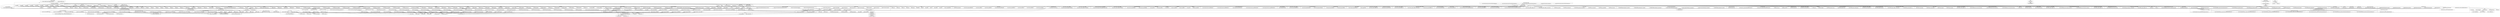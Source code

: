 digraph {
graph [overlap=false]
subgraph cluster_Catalyst {
	label="Catalyst";
	"Catalyst::_setup_finished_accessor";
	"Catalyst::stash";
	"Catalyst::dispatch";
	"Catalyst::psgi_app";
	"Catalyst::path_to";
	"Catalyst::debug";
	"Catalyst::import";
	"Catalyst::config";
	"Catalyst::res";
	"Catalyst::req";
	"Catalyst::setup";
	"Catalyst::model";
}
subgraph cluster_Moose_Meta_Class___ANON___SERIAL_25 {
	label="Moose::Meta::Class::__ANON__::SERIAL::25";
	"Moose::Meta::Class::__ANON__::SERIAL::25::new";
}
subgraph cluster_Text_Tradition_Parser_Self {
	label="Text::Tradition::Parser::Self";
	"Text::Tradition::Parser::Self::_layersort_rel";
}
subgraph cluster_Class_MOP_Mixin_HasMethods {
	label="Class::MOP::Mixin::HasMethods";
	"Class::MOP::Mixin::HasMethods::_method_map";
	"Class::MOP::Mixin::HasMethods::get_method";
}
subgraph cluster_Parse_Method_Signatures_Types {
	label="Parse::Method::Signatures::Types";
	"Parse::Method::Signatures::Types::__ANON__[Parse/Method/Signatures/Types.pm:22]";
	"Parse::Method::Signatures::Types::VariableName";
}
subgraph cluster_Text_Tradition_Collation {
	label="Text::Tradition::Collation";
	"Text::Tradition::Collation::_stringify_args";
	"Text::Tradition::Collation::get_relationship";
}
subgraph cluster_DBI_db {
	label="DBI::db";
	"DBI::db::connected";
	"DBI::db::sqlite_create_function";
	"DBI::db::begin_work";
	"DBI::db::sqlite_collation_needed";
	"DBI::db::sqlite_register_fts3_perl_tokenizer";
	"DBI::db::prepare";
	"DBI::db::prepare_cached";
	"DBI::db::commit";
}
subgraph cluster_Fcntl {
	label="Fcntl";
	"Fcntl::O_TEMPORARY";
	"Fcntl::S_IFFIFO";
	"Fcntl::O_LARGEFILE";
	"Fcntl::O_NOINHERIT";
}
subgraph cluster_KiokuX_Model {
	label="KiokuX::Model";
	"KiokuX::Model::new_scope";
}
subgraph cluster_TryCatch {
	label="TryCatch";
	"TryCatch::BEGIN@11";
	"TryCatch::inject_scope";
}
subgraph cluster_DBD_SQLite_st {
	label="DBD::SQLite::st";
	"DBD::SQLite::st::_prepare";
}
subgraph cluster_CatalystX_Test_MockContext {
	label="CatalystX::Test::MockContext";
	"CatalystX::Test::MockContext::mock_context";
	"CatalystX::Test::MockContext::__ANON__[CatalystX/Test/MockContext.pm:32]";
	"CatalystX::Test::MockContext::BEGIN@10";
	"CatalystX::Test::MockContext::BEGIN@4";
	"CatalystX::Test::MockContext::BEGIN@5";
}
subgraph cluster_HTTP_Message {
	label="HTTP::Message";
	"HTTP::Message::BEGIN@648";
	"HTTP::Message::BEGIN@3";
	"HTTP::Message::BEGIN@4";
}
subgraph cluster_Path_Class {
	label="Path::Class";
	"Path::Class::BEGIN@16";
	"Path::Class::dir";
	"Path::Class::BEGIN@18";
	"Path::Class::BEGIN@17";
	"Path::Class::BEGIN@10";
}
subgraph cluster_DBI_common {
	label="DBI::common";
	"DBI::common::STORE";
	"DBI::common::FETCH";
}
subgraph cluster_Catalyst_Component {
	label="Catalyst::Component";
	"Catalyst::Component::config";
	"Catalyst::Component::catalyst_component_name";
}
subgraph cluster_Catalyst_Plugin_Static_Simple {
	label="Catalyst::Plugin::Static::Simple";
	"Catalyst::Plugin::Static::Simple::CORE:match";
	"Catalyst::Plugin::Static::Simple::CORE:subst";
}
subgraph cluster_Plack_Test_MockHTTP {
	label="Plack::Test::MockHTTP";
	"Plack::Test::MockHTTP::test_psgi";
	"Plack::Test::MockHTTP::__ANON__[Plack/Test/MockHTTP.pm:31]";
}
subgraph cluster_DBIx_Class_ResultSource {
	label="DBIx::Class::ResultSource";
	"DBIx::Class::ResultSource::unique_constraints";
	"DBIx::Class::ResultSource::add_columns";
	"DBIx::Class::ResultSource::DESTROY";
	"DBIx::Class::ResultSource::_primaries";
	"DBIx::Class::ResultSource::_ordered_columns";
	"DBIx::Class::ResultSource::set_primary_key";
	"DBIx::Class::ResultSource::add_relationship";
	"DBIx::Class::ResultSource::_relationships";
	"DBIx::Class::ResultSource::_unique_constraints";
	"DBIx::Class::ResultSource::_columns";
	"DBIx::Class::ResultSource::result_class";
	"DBIx::Class::ResultSource::END";
	"DBIx::Class::ResultSource::sqlt_deploy_callback";
}
subgraph cluster_Moose_Meta_Class___ANON___SERIAL_32 {
	label="Moose::Meta::Class::__ANON__::SERIAL::32";
	"Moose::Meta::Class::__ANON__::SERIAL::32::new";
}
subgraph cluster_MooseX_Emulate_Class_Accessor_Fast {
	label="MooseX::Emulate::Class::Accessor::Fast";
	"MooseX::Emulate::Class::Accessor::Fast::BUILD";
}
subgraph cluster_Moose_Meta_Class___ANON___SERIAL_23 {
	label="Moose::Meta::Class::__ANON__::SERIAL::23";
	"Moose::Meta::Class::__ANON__::SERIAL::23::_used_default_is";
}
subgraph cluster_KiokuDB_Backend_DBI {
	label="KiokuDB::Backend::DBI";
	"KiokuDB::Backend::DBI::prepare_insert";
	"KiokuDB::Backend::DBI::ValidColumnName";
	"KiokuDB::Backend::DBI::_build_schema";
	"KiokuDB::Backend::DBI::kiokudb_entries_source_name";
	"KiokuDB::Backend::DBI::SchemaProto";
	"KiokuDB::Backend::DBI::new";
	"KiokuDB::Backend::DBI::_build_storage";
	"KiokuDB::Backend::DBI::__ANON__[KiokuDB/Backend/DBI.pm:58]";
	"KiokuDB::Backend::DBI::__ANON__[KiokuDB/Backend/DBI.pm:54]";
	"KiokuDB::Backend::DBI::__ANON__[KiokuDB/Backend/DBI.pm:492]";
	"KiokuDB::Backend::DBI::prepare_update";
}
subgraph cluster_Moose_Meta_Class___ANON___SERIAL_22 {
	label="Moose::Meta::Class::__ANON__::SERIAL::22";
	"Moose::Meta::Class::__ANON__::SERIAL::22::new";
}
subgraph cluster_Moose_Meta_Class___ANON___SERIAL_18 {
	label="Moose::Meta::Class::__ANON__::SERIAL::18";
	"Moose::Meta::Class::__ANON__::SERIAL::18::new";
	"Moose::Meta::Class::__ANON__::SERIAL::18::_eval_environment";
}
subgraph cluster_Catalyst_Request {
	label="Catalyst::Request";
	"Catalyst::Request::parameters";
	"Catalyst::Request::path";
}
subgraph cluster_Moose_Meta_Mixin_AttributeCore {
	label="Moose::Meta::Mixin::AttributeCore";
	"Moose::Meta::Mixin::AttributeCore::handles";
}
subgraph cluster_Sub_Name {
	label="Sub::Name";
	"Sub::Name::subname";
}
subgraph cluster_Scalar_Util {
	label="Scalar::Util";
	"Scalar::Util::refaddr";
	"Scalar::Util::reftype";
	"Scalar::Util::blessed";
	"Scalar::Util::weaken";
}
subgraph cluster_FindBin {
	label="FindBin";
	"FindBin::BEGIN@95";
	"FindBin::BEGIN@98";
	"FindBin::BEGIN@205";
	"FindBin::BEGIN@99";
	"FindBin::BEGIN@100";
}
subgraph cluster_TryCatch_XS {
	label="TryCatch::XS";
	"TryCatch::XS::install_op_checks";
}
subgraph cluster_HTTP_Headers {
	label="HTTP::Headers";
	"HTTP::Headers::BEGIN@3";
	"HTTP::Headers::BEGIN@4";
	"HTTP::Headers::BEGIN@6";
}
subgraph cluster_HTTP_Request {
	label="HTTP::Request";
	"HTTP::Request::BEGIN@7";
}
subgraph cluster_Moose_Meta_Method {
	label="Moose::Meta::Method";
	"Moose::Meta::Method::_inline_throw_error";
}
subgraph cluster_constant {
	label="constant";
	"constant::import";
}
subgraph cluster_Moose_Meta_Method_Accessor_Native {
	label="Moose::Meta::Method::Accessor::Native";
	"Moose::Meta::Method::Accessor::Native::_inline_check_argument_count";
}
subgraph cluster_Moose_Meta_Class___ANON___SERIAL_9 {
	label="Moose::Meta::Class::__ANON__::SERIAL::9";
	"Moose::Meta::Class::__ANON__::SERIAL::9::new";
}
subgraph cluster_MooseX_StrictConstructor_Trait_Class {
	label="MooseX::StrictConstructor::Trait::Class";
	"MooseX::StrictConstructor::Trait::Class::CORE:sort";
}
subgraph cluster_Class_MOP_Class_Immutable_Moose_Meta_Class {
	label="Class::MOP::Class::Immutable::Moose::Meta::Class";
	"Class::MOP::Class::Immutable::Moose::Meta::Class::calculate_all_roles_with_inheritance";
}
subgraph cluster_Path_Class_Dir {
	label="Path::Class::Dir";
	"Path::Class::Dir::parent";
	"Path::Class::Dir::BEGIN@14";
	"Path::Class::Dir::file";
	"Path::Class::Dir::subdir";
}
subgraph cluster_DBIx_Class_Storage_TxnScopeGuard {
	label="DBIx::Class::Storage::TxnScopeGuard";
	"DBIx::Class::Storage::TxnScopeGuard::new";
}
subgraph cluster_UNIVERSAL {
	label="UNIVERSAL";
	"UNIVERSAL::import";
	"UNIVERSAL::can";
}
subgraph cluster_Moose_Meta_Class___ANON___SERIAL_20 {
	label="Moose::Meta::Class::__ANON__::SERIAL::20";
	"Moose::Meta::Class::__ANON__::SERIAL::20::_eval_environment";
	"Moose::Meta::Class::__ANON__::SERIAL::20::new";
}
subgraph cluster_Moose_Meta_Class {
	label="Moose::Meta::Class";
	"Moose::Meta::Class::new_object";
	"Moose::Meta::Class::_inline_BUILDALL";
	"Moose::Meta::Class::_eval_environment";
	"Moose::Meta::Class::calculate_all_roles_with_inheritance";
	"Moose::Meta::Class::calculate_all_roles";
	"Moose::Meta::Class::superclasses";
}
subgraph cluster_Text_Tradition_Collation_RelationshipStore {
	label="Text::Tradition::Collation::RelationshipStore";
	"Text::Tradition::Collation::RelationshipStore::set_eqreadings";
	"Text::Tradition::Collation::RelationshipStore::test_equivalence";
	"Text::Tradition::Collation::RelationshipStore::related_readings";
	"Text::Tradition::Collation::RelationshipStore::_make_equivalence";
	"Text::Tradition::Collation::RelationshipStore::set_equivalence";
	"Text::Tradition::Collation::RelationshipStore::add_reading";
	"Text::Tradition::Collation::RelationshipStore::equivalence_graph";
}
subgraph cluster_HTTP_Message_PSGI {
	label="HTTP::Message::PSGI";
	"HTTP::Message::PSGI::BEGIN@41";
	"HTTP::Message::PSGI::CORE:open";
}
subgraph cluster___TYPE__ {
	label="__TYPE__";
	"__TYPE__::CodeRef";
	"__TYPE__::ArrayRef";
	"__TYPE__::Bool";
	"__TYPE__::Str";
	"__TYPE__::Int";
	"__TYPE__::ClassName";
	"__TYPE__::HashRef";
	"__TYPE__::Defined";
}
subgraph cluster_MooseX_Types {
	label="MooseX::Types";
	"MooseX::Types::create_arged_type_constraint";
	"MooseX::Types::create_base_type_constraint";
	"MooseX::Types::create_type_decorator";
}
subgraph cluster_Parse_Method_Signatures {
	label="Parse::Method::Signatures";
	"Parse::Method::Signatures::BEGIN@10";
}
subgraph cluster_DBD___st {
	label="DBD::_::st";
	"DBD::_::st::bind_param_array";
	"DBD::_::st::execute_array";
	"DBD::_::st::execute_for_fetch";
}
subgraph cluster_Class_MOP_Class_ {
	label="Class::MOP::Class:";
	"Class::MOP::Class:::after";
	"Class::MOP::Class:::before";
	"Class::MOP::Class:::around";
}
subgraph cluster_B_SV {
	label="B::SV";
	"B::SV::REFCNT";
}
subgraph cluster_Moose_Meta_Method_Accessor {
	label="Moose::Meta::Method::Accessor";
	"Moose::Meta::Method::Accessor::new";
}
subgraph cluster_List_MoreUtils {
	label="List::MoreUtils";
	"List::MoreUtils::any";
}
subgraph cluster_warnings {
	label="warnings";
	"warnings::CORE:regcomp";
	"warnings::CORE:match";
	"warnings::import";
}
subgraph cluster_DBIx_Class_Schema_KiokuDB {
	label="DBIx::Class::Schema::KiokuDB";
	"DBIx::Class::Schema::KiokuDB::define_kiokudb_entries_resultsource";
	"DBIx::Class::Schema::KiokuDB::define_kiokudb_schema";
	"DBIx::Class::Schema::KiokuDB::kiokudb_entries_source_name";
	"DBIx::Class::Schema::KiokuDB::define_kiokudb_gin_index_resultsource";
	"DBIx::Class::Schema::KiokuDB::_kiokudb_handle";
}
subgraph cluster_XSLoader {
	label="XSLoader";
	"XSLoader::load";
}
subgraph cluster_HTTP_Request_Common {
	label="HTTP::Request::Common";
	"HTTP::Request::Common::BEGIN@3";
	"HTTP::Request::Common::BEGIN@4";
	"HTTP::Request::Common::BEGIN@14";
	"HTTP::Request::Common::GET";
}
subgraph cluster_Text_Tradition_Witness {
	label="Text::Tradition::Witness";
	"Text::Tradition::Witness::new";
	"Text::Tradition::Witness::__ANON__[lib/Text/Tradition/Witness.pm:193]";
	"Text::Tradition::Witness::__ANON__[lib/Text/Tradition/Witness.pm:198]";
	"Text::Tradition::Witness::sigil";
}
subgraph cluster___TYPE___MooseX_Types_Structured {
	label="__TYPE__::MooseX::Types::Structured";
	"__TYPE__::MooseX::Types::Structured::Tuple";
}
subgraph cluster_Class_MOP_Method_Accessor {
	label="Class::MOP::Method::Accessor";
	"Class::MOP::Method::Accessor::new";
}
subgraph cluster_Internals {
	label="Internals";
	"Internals::SvREADONLY";
}
subgraph cluster_Plack_Test {
	label="Plack::Test";
	"Plack::Test::BEGIN@2";
	"Plack::Test::BEGIN@4";
	"Plack::Test::BEGIN@13";
	"Plack::Test::BEGIN@3";
	"Plack::Test::test_psgi";
}
subgraph cluster_Moose_Meta_Class___ANON___SERIAL_26 {
	label="Moose::Meta::Class::__ANON__::SERIAL::26";
	"Moose::Meta::Class::__ANON__::SERIAL::26::new";
}
subgraph cluster_DBD_SQLite_dr {
	label="DBD::SQLite::dr";
	"DBD::SQLite::dr::connect";
}
subgraph cluster_Class_MOP_Class {
	label="Class::MOP::Class";
	"Class::MOP::Class::linearized_isa";
	"Class::MOP::Class::class_precedence_list";
	"Class::MOP::Class::add_around_method_modifier";
	"Class::MOP::Class::make_immutable";
	"Class::MOP::Class::get_all_attributes";
	"Class::MOP::Class::superclasses";
	"Class::MOP::Class::add_before_method_modifier";
	"Class::MOP::Class::get_meta_instance";
	"Class::MOP::Class::get_all_methods";
}
subgraph cluster_Parse_Method_Signatures_ParamCollection {
	label="Parse::Method::Signatures::ParamCollection";
	"Parse::Method::Signatures::ParamCollection::BEGIN@5";
}
subgraph cluster_DBIx_Class_Storage_DBI_SQLite {
	label="DBIx::Class::Storage::DBI::SQLite";
	"DBIx::Class::Storage::DBI::SQLite::_dbh_autocommit";
}
subgraph cluster_Moose_Object {
	label="Moose::Object";
	"Moose::Object::BUILDARGS";
	"Moose::Object::new";
}
subgraph cluster_main {
	label="main";
	"main::BEGIN@10";
	"main::BEGIN@1.12";
	"main::BEGIN@2.13";
	"main::BEGIN@7";
	"main::BEGIN@1";
	"main::BEGIN@1.1";
	"main::BEGIN@6";
	"main::BEGIN@9";
	"main::BEGIN@2";
	"main::BEGIN@12";
	"main::BEGIN@4";
	"main::RUNTIME";
	"main::BEGIN@5";
	"main::__ANON__[script/nytprof.pl:39]";
	"main::BEGIN@11";
}
subgraph cluster_DBIx_Class_Storage_DBI {
	label="DBIx::Class::Storage::DBI";
	"DBIx::Class::Storage::DBI::_exec_txn_commit";
	"DBIx::Class::Storage::DBI::_populate_dbh";
	"DBIx::Class::Storage::DBI::auto_savepoint";
	"DBIx::Class::Storage::DBI::_verify_pid";
	"DBIx::Class::Storage::DBI::sql_limit_dialect";
	"DBIx::Class::Storage::DBI::sql_maker_class";
	"DBIx::Class::Storage::DBI::on_connect_do";
	"DBIx::Class::Storage::DBI::_dbh_autocommit";
	"DBIx::Class::Storage::DBI::_dbic_connect_attributes";
	"DBIx::Class::Storage::DBI::__ANON__[DBIx/Class/Storage/DBI.pm:1300]";
	"DBIx::Class::Storage::DBI::txn_begin";
	"DBIx::Class::Storage::DBI::__ANON__[DBIx/Class/Storage/DBI.pm:1339]";
	"DBIx::Class::Storage::DBI::_run_connection_actions";
	"DBIx::Class::Storage::DBI::sql_name_sep";
	"DBIx::Class::Storage::DBI::connect_info";
	"DBIx::Class::Storage::DBI::set_use_dbms_capability";
	"DBIx::Class::Storage::DBI::_connect_info";
	"DBIx::Class::Storage::DBI::sql_quote_char";
	"DBIx::Class::Storage::DBI::unsafe";
	"DBIx::Class::Storage::DBI::_determine_driver";
	"DBIx::Class::Storage::DBI::_sql_maker_opts";
	"DBIx::Class::Storage::DBI::new";
	"DBIx::Class::Storage::DBI::_driver_determined";
	"DBIx::Class::Storage::DBI::txn_commit";
	"DBIx::Class::Storage::DBI::_dbh";
	"DBIx::Class::Storage::DBI::datetime_parser_type";
	"DBIx::Class::Storage::DBI::_use_join_optimizer";
	"DBIx::Class::Storage::DBI::on_connect_call";
	"DBIx::Class::Storage::DBI::__ANON__[DBIx/Class/Storage/DBI.pm:1298]";
	"DBIx::Class::Storage::DBI::_dbh_details";
	"DBIx::Class::Storage::DBI::_get_dbh";
	"DBIx::Class::Storage::DBI::_seems_connected";
	"DBIx::Class::Storage::DBI::_parse_connect_do";
	"DBIx::Class::Storage::DBI::END";
	"DBIx::Class::Storage::DBI::_dbi_connect_info";
	"DBIx::Class::Storage::DBI::_sql_maker";
	"DBIx::Class::Storage::DBI::_conn_pid";
}
subgraph cluster_Class_MOP_Mixin_AttributeCore {
	label="Class::MOP::Mixin::AttributeCore";
	"Class::MOP::Mixin::AttributeCore::definition_context";
	"Class::MOP::Mixin::AttributeCore::name";
	"Class::MOP::Mixin::AttributeCore::init_arg";
}
subgraph cluster_Moose_Meta_Class___ANON___SERIAL_19 {
	label="Moose::Meta::Class::__ANON__::SERIAL::19";
	"Moose::Meta::Class::__ANON__::SERIAL::19::new";
}
subgraph cluster_MooseX_Types_CheckedUtilExports {
	label="MooseX::Types::CheckedUtilExports";
	"MooseX::Types::CheckedUtilExports::as";
	"MooseX::Types::CheckedUtilExports::subtype";
	"MooseX::Types::CheckedUtilExports::from";
	"MooseX::Types::CheckedUtilExports::__ANON__[MooseX/Types/CheckedUtilExports.pm:38]";
	"MooseX::Types::CheckedUtilExports::coerce";
}
subgraph cluster_Moose_Meta_Role_Application_ToRole {
	label="Moose::Meta::Role::Application::ToRole";
	"Moose::Meta::Role::Application::ToRole::apply";
}
subgraph cluster_XML_LibXML {
	label="XML::LibXML";
	"XML::LibXML::END";
}
subgraph cluster_File_stat {
	label="File::stat";
	"File::stat::BEGIN@32";
}
subgraph cluster_Moose {
	label="Moose";
	"Moose::before";
	"Moose::around";
	"Moose::has";
	"Moose::extends";
}
subgraph cluster_Moose_Meta_Class___ANON___SERIAL_10 {
	label="Moose::Meta::Class::__ANON__::SERIAL::10";
	"Moose::Meta::Class::__ANON__::SERIAL::10::new";
	"Moose::Meta::Class::__ANON__::SERIAL::10::_eval_environment";
}
subgraph cluster_Moose_Meta_Class___ANON___SERIAL_17 {
	label="Moose::Meta::Class::__ANON__::SERIAL::17";
	"Moose::Meta::Class::__ANON__::SERIAL::17::_used_default_is";
}
subgraph cluster_Class_MOP_Method_Wrapped {
	label="Class::MOP::Method::Wrapped";
	"Class::MOP::Method::Wrapped::__ANON__[Class/MOP/Method/Wrapped.pm:162]";
	"Class::MOP::Method::Wrapped::__ANON__[Class/MOP/Method/Wrapped.pm:45]";
	"Class::MOP::Method::Wrapped::get_original_method";
	"Class::MOP::Method::Wrapped::__ANON__[Class/MOP/Method/Wrapped.pm:51]";
	"Class::MOP::Method::Wrapped::__ANON__[Class/MOP/Method/Wrapped.pm:66]";
}
subgraph cluster_DBD___dr {
	label="DBD::_::dr";
	"DBD::_::dr::default_user";
}
subgraph cluster_Errno {
	label="Errno";
	"Errno::BEGIN@8";
}
subgraph cluster_base {
	label="base";
	"base::import";
}
subgraph cluster_KiokuDB_LiveObjects_Scope {
	label="KiokuDB::LiveObjects::Scope";
	"KiokuDB::LiveObjects::Scope::DESTROY";
}
subgraph cluster_Module_Runtime {
	label="Module::Runtime";
	"Module::Runtime::require_module";
}
subgraph cluster_Exporter {
	label="Exporter";
	"Exporter::import";
}
subgraph cluster_Catalyst_Controller {
	label="Catalyst::Controller";
	"Catalyst::Controller::has_path_prefix";
	"Catalyst::Controller::path_prefix";
	"Catalyst::Controller::has_action_namespace";
	"Catalyst::Controller::action_namespace";
}
subgraph cluster_Moose_Meta_Class___ANON___SERIAL_24 {
	label="Moose::Meta::Class::__ANON__::SERIAL::24";
	"Moose::Meta::Class::__ANON__::SERIAL::24::new";
}
subgraph cluster_MooseX_Meta_TypeConstraint_Structured {
	label="MooseX::Meta::TypeConstraint::Structured";
	"MooseX::Meta::TypeConstraint::Structured::generate_constraint_for";
	"MooseX::Meta::TypeConstraint::Structured::type_constraints";
	"MooseX::Meta::TypeConstraint::Structured::has_type_constraints";
}
subgraph cluster_Catalyst_Log {
	label="Catalyst::Log";
	"Catalyst::Log::levels";
}
subgraph cluster_Moose_Meta_Role_Composite {
	label="Moose::Meta::Role::Composite";
	"Moose::Meta::Role::Composite::name";
}
subgraph cluster_DBI {
	label="DBI";
	"DBI::disconnect_all";
	"DBI::__ANON__[DBI.pm:725]";
	"DBI::END";
	"DBI::connect";
}
subgraph cluster_Catalyst_Utils {
	label="Catalyst::Utils";
	"Catalyst::Utils::class2prefix";
	"Catalyst::Utils::merge_hashes";
}
subgraph cluster_DBIx_Class {
	label="DBIx::Class";
	"DBIx::Class::_skip_namespace_frames";
}
subgraph cluster_Moose_Util_TypeConstraints_Builtins {
	label="Moose::Util::TypeConstraints::Builtins";
	"Moose::Util::TypeConstraints::Builtins::__ANON__[Moose/Util/TypeConstraints/Builtins.pm:27]";
	"Moose::Util::TypeConstraints::Builtins::__ANON__[Moose/Util/TypeConstraints/Builtins.pm:193]";
	"Moose::Util::TypeConstraints::Builtins::__ANON__[Moose/Util/TypeConstraints/Builtins.pm:70]";
	"Moose::Util::TypeConstraints::Builtins::__ANON__[Moose/Util/TypeConstraints/Builtins.pm:202]";
	"Moose::Util::TypeConstraints::Builtins::__ANON__[Moose/Util/TypeConstraints/Builtins.pm:62]";
	"Moose::Util::TypeConstraints::Builtins::__ANON__[Moose/Util/TypeConstraints/Builtins.pm:76]";
	"Moose::Util::TypeConstraints::Builtins::__ANON__[Moose/Util/TypeConstraints/Builtins.pm:43]";
}
subgraph cluster_Moose_Util_MetaRole {
	label="Moose::Util::MetaRole";
	"Moose::Util::MetaRole::apply_metaroles";
}
subgraph cluster_DBIx_Class_Schema {
	label="DBIx::Class::Schema";
	"DBIx::Class::Schema::clone";
	"DBIx::Class::Schema::DESTROY";
	"DBIx::Class::Schema::class_mappings";
	"DBIx::Class::Schema::storage_type";
	"DBIx::Class::Schema::storage";
	"DBIx::Class::Schema::END";
	"DBIx::Class::Schema::txn_scope_guard";
	"DBIx::Class::Schema::_register_source";
	"DBIx::Class::Schema::sources";
	"DBIx::Class::Schema::connection";
	"DBIx::Class::Schema::source";
	"DBIx::Class::Schema::source_registrations";
}
subgraph cluster_Moose_Meta_Class___ANON___SERIAL_12 {
	label="Moose::Meta::Class::__ANON__::SERIAL::12";
	"Moose::Meta::Class::__ANON__::SERIAL::12::new";
}
subgraph cluster_ArrayRef_HashRef_KiokuDB_Backend_DBI {
	label="ArrayRef[HashRef|KiokuDB::Backend::DBI";
	"ArrayRef[HashRef|KiokuDB::Backend::DBI::ValidColumnName]";
}
subgraph cluster_Path_Class_File {
	label="Path::Class::File";
	"Path::Class::File::stringify";
}
subgraph cluster___TYPE___KiokuDB_Backend_DBI {
	label="__TYPE__::KiokuDB::Backend::DBI";
	"__TYPE__::KiokuDB::Backend::DBI::SchemaProto";
	"__TYPE__::KiokuDB::Backend::DBI::ValidColumnName";
}
subgraph cluster_Moose_Meta_Method_Accessor_Native_Collection {
	label="Moose::Meta::Method::Accessor::Native::Collection";
	"Moose::Meta::Method::Accessor::Native::Collection::_tc_member_type";
	"Moose::Meta::Method::Accessor::Native::Collection::_inline_tc_code";
}
subgraph cluster_DBI_st {
	label="DBI::st";
	"DBI::st::execute_array";
	"DBI::st::bind_param_array";
	"DBI::st::execute_for_fetch";
	"DBI::st::execute";
	"DBI::st::finish";
}
subgraph cluster_File_Temp {
	label="File::Temp";
	"File::Temp::END";
	"File::Temp::__ANON__[File/Temp.pm:245]";
	"File::Temp::__ANON__[File/Temp.pm:275]";
}
subgraph cluster_Data_Visitor_Callback {
	label="Data::Visitor::Callback";
	"Data::Visitor::Callback::callback_and_reg";
	"Data::Visitor::Callback::visit_hash";
	"Data::Visitor::Callback::visit_array";
}
subgraph cluster_Moose_Meta_Class___ANON___SERIAL_21 {
	label="Moose::Meta::Class::__ANON__::SERIAL::21";
	"Moose::Meta::Class::__ANON__::SERIAL::21::new";
}
subgraph cluster_Text_Tradition {
	label="Text::Tradition";
	"Text::Tradition::BEGIN@7";
	"Text::Tradition::add_witness";
	"Text::Tradition::BEGIN@370";
	"Text::Tradition::new";
	"Text::Tradition::BEGIN@5";
	"Text::Tradition::language";
	"Text::Tradition::BEGIN@10";
	"Text::Tradition::BEGIN@4";
	"Text::Tradition::BEGIN@8";
	"Text::Tradition::meta";
	"Text::Tradition::BEGIN@3";
	"Text::Tradition::BEGIN@6";
}
subgraph cluster___TYPE___Parse_Method_Signatures_Types {
	label="__TYPE__::Parse::Method::Signatures::Types";
	"__TYPE__::Parse::Method::Signatures::Types::PositionalParam";
	"__TYPE__::Parse::Method::Signatures::Types::NamedParam";
	"__TYPE__::Parse::Method::Signatures::Types::VariableName";
	"__TYPE__::Parse::Method::Signatures::Types::Param";
	"__TYPE__::Parse::Method::Signatures::Types::UnpackedParam";
	"__TYPE__::Parse::Method::Signatures::Types::TypeConstraint";
	"__TYPE__::Parse::Method::Signatures::Types::ParamCollection";
}
subgraph cluster_DBD___db {
	label="DBD::_::db";
	"DBD::_::db::begin_work";
	"DBD::_::db::prepare_cached";
}
subgraph cluster_DBIx_Class_AccessorGroup {
	label="DBIx::Class::AccessorGroup";
	"DBIx::Class::AccessorGroup::set_component_class";
	"DBIx::Class::AccessorGroup::get_component_class";
}
subgraph cluster_Moose_Meta_Attribute_Native_Trait_Counter {
	label="Moose::Meta::Attribute::Native::Trait::Counter";
	"Moose::Meta::Attribute::Native::Trait::Counter::_root_types";
}
subgraph cluster_Moose_Meta_Class___ANON___SERIAL_11 {
	label="Moose::Meta::Class::__ANON__::SERIAL::11";
	"Moose::Meta::Class::__ANON__::SERIAL::11::new";
	"Moose::Meta::Class::__ANON__::SERIAL::11::_eval_environment";
}
subgraph cluster_Graph {
	label="Graph";
	"Graph::add_vertex";
}
subgraph cluster_Data_Visitor {
	label="Data::Visitor";
	"Data::Visitor::visit_ref";
	"Data::Visitor::visit_hash";
	"Data::Visitor::_register_mapping";
	"Data::Visitor::visit_array";
}
subgraph cluster_version {
	label="version";
	"version::(bool";
	"version::(cmp";
}
subgraph cluster_B {
	label="B";
	"B::perlstring";
}
subgraph cluster_PerlIO {
	label="PerlIO";
	"PerlIO::import";
}
subgraph cluster_Moose_Meta_Method_Accessor_Native_Writer {
	label="Moose::Meta::Method::Accessor::Native::Writer";
	"Moose::Meta::Method::Accessor::Native::Writer::_constraint_must_be_checked";
}
subgraph cluster_MooseX_Role_WithOverloading_Meta_Role_Application {
	label="MooseX::Role::WithOverloading::Meta::Role::Application";
	"MooseX::Role::WithOverloading::Meta::Role::Application::apply_overloading";
}
subgraph cluster_DBD_SQLite_db {
	label="DBD::SQLite::db";
	"DBD::SQLite::db::prepare";
}
subgraph cluster_DBIx_Class_Storage {
	label="DBIx::Class::Storage";
	"DBIx::Class::Storage::cursor_class";
	"DBIx::Class::Storage::set_schema";
	"DBIx::Class::Storage::schema";
	"DBIx::Class::Storage::debug";
	"DBIx::Class::Storage::txn_begin";
	"DBIx::Class::Storage::transaction_depth";
}
subgraph cluster_URI {
	label="URI";
	"URI::BEGIN@21";
	"URI::BEGIN@7";
	"URI::BEGIN@128";
	"URI::BEGIN@22";
	"URI::BEGIN@13";
	"URI::BEGIN@24";
	"URI::BEGIN@3";
	"URI::BEGIN@4";
}
subgraph cluster_Class_C3_Componentised {
	label="Class::C3::Componentised";
	"Class::C3::Componentised::ensure_class_loaded";
}
subgraph cluster_Text_Tradition_Directory {
	label="Text::Tradition::Directory";
	"Text::Tradition::Directory::BEGIN@8";
	"Text::Tradition::Directory::BEGIN@4";
	"Text::Tradition::Directory::BEGIN@7";
	"Text::Tradition::Directory::BEGIN@3";
	"Text::Tradition::Directory::BEGIN@5";
	"Text::Tradition::Directory::BEGIN@9";
	"Text::Tradition::Directory::CORE:match";
	"Text::Tradition::Directory::BEGIN@6";
	"Text::Tradition::Directory::BEGIN@154";
	"Text::Tradition::Directory::BEGIN@11";
	"Text::Tradition::Directory::save";
	"Text::Tradition::Directory::BEGIN@10";
}
subgraph cluster_Class_MOP_Attribute {
	label="Class::MOP::Attribute";
	"Class::MOP::Attribute::associated_class";
}
subgraph cluster_B_Hooks_OP_PPAddr {
	label="B::Hooks::OP::PPAddr";
	"B::Hooks::OP::PPAddr::END";
}
subgraph cluster_Moose_Meta_TypeConstraint {
	label="Moose::Meta::TypeConstraint";
	"Moose::Meta::TypeConstraint::__ANON__[Moose/Meta/TypeConstraint.pm:16]";
	"Moose::Meta::TypeConstraint::has_coercion";
	"Moose::Meta::TypeConstraint::inline_environment";
	"Moose::Meta::TypeConstraint::check";
	"Moose::Meta::TypeConstraint::_default_message";
	"Moose::Meta::TypeConstraint::Sigil";
	"Moose::Meta::TypeConstraint::has_message";
	"Moose::Meta::TypeConstraint::_set_constraint";
	"Moose::Meta::TypeConstraint::compile_type_constraint";
	"Moose::Meta::TypeConstraint::_compiled_type_constraint";
	"Moose::Meta::TypeConstraint::SourceType";
}
subgraph cluster_MIME_Types {
	label="MIME::Types";
	"MIME::Types::create_type_index";
	"MIME::Types::new";
}
subgraph cluster_Storable {
	label="Storable";
	"Storable::BEGIN@22";
	"Storable::BEGIN@51";
	"Storable::BEGIN@26";
}
subgraph cluster_Moose_Util_TypeConstraints {
	label="Moose::Util::TypeConstraints";
	"Moose::Util::TypeConstraints::subtype";
	"Moose::Util::TypeConstraints::as";
	"Moose::Util::TypeConstraints::coerce";
	"Moose::Util::TypeConstraints::from";
}
subgraph cluster_B_Hooks_EndOfScope {
	label="B::Hooks::EndOfScope";
	"B::Hooks::EndOfScope::__ANON__[B/Hooks/EndOfScope.pm:26]";
}
subgraph cluster_Scope_Upper {
	label="Scope::Upper";
	"Scope::Upper::unwind";
}
subgraph cluster_Moose_Meta_Attribute_Native_Trait {
	label="Moose::Meta::Attribute::Native::Trait";
	"Moose::Meta::Attribute::Native::Trait::_native_accessor_class_for";
	"Moose::Meta::Attribute::Native::Trait::_check_handles_values";
	"Moose::Meta::Attribute::Native::Trait::_root_types";
	"Moose::Meta::Attribute::Native::Trait::_check_helper_type";
	"Moose::Meta::Attribute::Native::Trait::_canonicalize_handles_value";
}
subgraph cluster_Class_XSAccessor {
	label="Class::XSAccessor";
	"Class::XSAccessor::END";
	"Class::XSAccessor::import";
}
subgraph cluster_Sub_Exporter {
	label="Sub::Exporter";
	"Sub::Exporter::__ANON__[Sub/Exporter.pm:756]";
}
subgraph cluster_Class_MOP_Object {
	label="Class::MOP::Object";
	"Class::MOP::Object::_get_compatible_metaclass";
}
subgraph cluster_Moose_Util {
	label="Moose::Util";
	"Moose::Util::does_role";
}
subgraph cluster_strict {
	label="strict";
	"strict::import";
	"strict::CORE:regcomp";
	"strict::bits";
	"strict::CORE:match";
}
subgraph cluster_MooseX_MethodAttributes {
	label="MooseX::MethodAttributes";
	"MooseX::MethodAttributes::init_meta";
}
subgraph cluster_DBI_dr {
	label="DBI::dr";
	"DBI::dr::disconnect_all";
	"DBI::dr::default_user";
	"DBI::dr::connect";
}
subgraph cluster_stemmaweb {
	label="stemmaweb";
	"stemmaweb::BEGIN@2";
	"stemmaweb::BEGIN@19";
	"stemmaweb::BEGIN@3";
	"stemmaweb::BEGIN@5";
	"stemmaweb::_static_file";
}
subgraph cluster_Class_Accessor_Grouped {
	label="Class::Accessor::Grouped";
	"Class::Accessor::Grouped::set_inherited";
	"Class::Accessor::Grouped::get_inherited";
}
subgraph cluster_Class_MOP_Package {
	label="Class::MOP::Package";
	"Class::MOP::Package::name";
}
subgraph cluster_Catalyst_Response {
	label="Catalyst::Response";
	"Catalyst::Response::status";
}
subgraph cluster_Moose_Meta_Class___ANON___SERIAL_8 {
	label="Moose::Meta::Class::__ANON__::SERIAL::8";
	"Moose::Meta::Class::__ANON__::SERIAL::8::_used_default_is";
}
subgraph cluster_MooseX_Types_UndefinedType {
	label="MooseX::Types::UndefinedType";
	"MooseX::Types::UndefinedType::new";
}
subgraph cluster_Moose_Meta_Method_Delegation {
	label="Moose::Meta::Method::Delegation";
	"Moose::Meta::Method::Delegation::delegate_to_method";
}
"Text::Tradition::Witness::new" -> "Moose::Meta::TypeConstraint::Sigil";
"DBIx::Class::Storage::DBI::connect_info" -> "DBIx::Class::Storage::DBI::_dbic_connect_attributes";
"main::BEGIN@11" -> "Moose::before";
"Class::MOP::Class:::after" -> "Moose::Meta::Class::__ANON__::SERIAL::23::_used_default_is";
"Class::MOP::Class:::before" -> "MIME::Types::create_type_index";
"DBI::db::prepare_cached" -> "DBD::_::db::prepare_cached";
"Class::MOP::Class:::around" -> "Class::MOP::Class::get_all_attributes";
"Class::MOP::Class:::before" -> "Moose::Meta::Attribute::Native::Trait::_check_helper_type";
"DBIx::Class::Storage::DBI::_dbic_connect_attributes" -> "Scalar::Util::blessed";
"DBIx::Class::ResultSource::_ordered_columns" -> "Scalar::Util::blessed";
"DBIx::Class::Storage::DBI::unsafe" -> "Scalar::Util::blessed";
"DBIx::Class::Storage::DBI::_sql_maker_opts" -> "Scalar::Util::blessed";
"DBIx::Class::Storage::DBI::_dbh_autocommit" -> "Scalar::Util::blessed";
"DBIx::Class::ResultSource::_unique_constraints" -> "Scalar::Util::blessed";
"Class::MOP::Class:::around" -> "Scalar::Util::blessed";
"DBIx::Class::Storage::DBI::_conn_pid" -> "Scalar::Util::blessed";
"DBIx::Class::Storage::DBI::_driver_determined" -> "Scalar::Util::blessed";
"DBIx::Class::Storage::transaction_depth" -> "Scalar::Util::blessed";
"DBIx::Class::Storage::DBI::on_connect_call" -> "Scalar::Util::blessed";
"DBIx::Class::Storage::debug" -> "Scalar::Util::blessed";
"DBIx::Class::ResultSource::_relationships" -> "Scalar::Util::blessed";
"DBIx::Class::Storage::DBI::_dbh_details" -> "Scalar::Util::blessed";
"DBIx::Class::Storage::DBI::auto_savepoint" -> "Scalar::Util::blessed";
"DBIx::Class::ResultSource::_primaries" -> "Scalar::Util::blessed";
"DBIx::Class::Storage::DBI::_connect_info" -> "Scalar::Util::blessed";
"DBIx::Class::Storage::schema" -> "Scalar::Util::blessed";
"DBIx::Class::Storage::DBI::_sql_maker" -> "Scalar::Util::blessed";
"DBIx::Class::Storage::DBI::on_connect_do" -> "Scalar::Util::blessed";
"DBIx::Class::Storage::DBI::_dbh" -> "Scalar::Util::blessed";
"DBIx::Class::ResultSource::_columns" -> "Scalar::Util::blessed";
"DBIx::Class::Storage::DBI::_dbi_connect_info" -> "Scalar::Util::blessed";
"Class::MOP::Class:::around" -> "Catalyst::Utils::class2prefix";
"MooseX::Types::CheckedUtilExports::as" -> "Moose::Util::TypeConstraints::as";
"DBI::st::execute_for_fetch" -> "DBD::_::st::execute_for_fetch";
"DBIx::Class::_skip_namespace_frames" -> "Class::Accessor::Grouped::set_inherited";
"DBIx::Class::Storage::DBI::sql_name_sep" -> "Class::Accessor::Grouped::set_inherited";
"DBIx::Class::Schema::class_mappings" -> "Class::Accessor::Grouped::set_inherited";
"DBIx::Class::Schema::KiokuDB::kiokudb_entries_source_name" -> "Class::Accessor::Grouped::set_inherited";
"DBIx::Class::Schema::storage" -> "Class::Accessor::Grouped::set_inherited";
"DBIx::Class::Storage::DBI::sql_limit_dialect" -> "Class::Accessor::Grouped::set_inherited";
"DBIx::Class::Storage::DBI::sql_quote_char" -> "Class::Accessor::Grouped::set_inherited";
"DBIx::Class::Schema::source_registrations" -> "Class::Accessor::Grouped::set_inherited";
"DBIx::Class::ResultSource::sqlt_deploy_callback" -> "Class::Accessor::Grouped::set_inherited";
"Class::MOP::Class:::around" -> "Moose::Meta::Class::__ANON__::SERIAL::20::_eval_environment";
"main::BEGIN@9" -> "Moose::extends";
"main::BEGIN@11" -> "Moose::extends";
"Class::MOP::Class:::around" -> "Moose::Meta::Class::_eval_environment";
"Class::MOP::Class:::before" -> "Catalyst::config";
"main::BEGIN@9" -> "Catalyst::config";
"Class::MOP::Class:::around" -> "Catalyst::config";
"main::RUNTIME" -> "Catalyst::config";
"Class::MOP::Class:::around" -> "Catalyst::Controller::has_path_prefix";
"Module::Runtime::require_module" -> "__TYPE__::HashRef";
"main::RUNTIME" -> "main::BEGIN@4";
"Class::MOP::Method::Wrapped::__ANON__[Class/MOP/Method/Wrapped.pm:162]" -> "Class::MOP::Class:::around";
"Class::MOP::Class:::around" -> "Moose::Meta::Class::__ANON__::SERIAL::11::new";
"__TYPE__::ArrayRef" -> "MooseX::Types::create_base_type_constraint";
"__TYPE__::Parse::Method::Signatures::Types::Param" -> "MooseX::Types::create_base_type_constraint";
"__TYPE__::Str" -> "MooseX::Types::create_base_type_constraint";
"__TYPE__::Parse::Method::Signatures::Types::TypeConstraint" -> "MooseX::Types::create_base_type_constraint";
"__TYPE__::ClassName" -> "MooseX::Types::create_base_type_constraint";
"__TYPE__::MooseX::Types::Structured::Tuple" -> "MooseX::Types::create_base_type_constraint";
"__TYPE__::Parse::Method::Signatures::Types::ParamCollection" -> "MooseX::Types::create_base_type_constraint";
"__TYPE__::Parse::Method::Signatures::Types::PositionalParam" -> "MooseX::Types::create_base_type_constraint";
"__TYPE__::CodeRef" -> "MooseX::Types::create_base_type_constraint";
"__TYPE__::Parse::Method::Signatures::Types::NamedParam" -> "MooseX::Types::create_base_type_constraint";
"__TYPE__::Bool" -> "MooseX::Types::create_base_type_constraint";
"__TYPE__::Parse::Method::Signatures::Types::VariableName" -> "MooseX::Types::create_base_type_constraint";
"__TYPE__::KiokuDB::Backend::DBI::SchemaProto" -> "MooseX::Types::create_base_type_constraint";
"__TYPE__::Int" -> "MooseX::Types::create_base_type_constraint";
"__TYPE__::Defined" -> "MooseX::Types::create_base_type_constraint";
"__TYPE__::HashRef" -> "MooseX::Types::create_base_type_constraint";
"__TYPE__::Parse::Method::Signatures::Types::UnpackedParam" -> "MooseX::Types::create_base_type_constraint";
"__TYPE__::KiokuDB::Backend::DBI::ValidColumnName" -> "MooseX::Types::create_base_type_constraint";
"main::BEGIN@11" -> "Text::Tradition::Directory::BEGIN@7";
"Class::MOP::Class:::around" -> "Moose::Meta::Method::Accessor::Native::Writer::_constraint_must_be_checked";
"Class::MOP::Class:::around" -> "Text::Tradition::Collation::RelationshipStore::set_eqreadings";
"main::BEGIN@7" -> "URI::BEGIN@3";
"main::BEGIN@1" -> "warnings::CORE:match";
"Class::MOP::Class:::around" -> "Text::Tradition::Directory::CORE:match";
"DBD::SQLite::db::prepare" -> "DBD::SQLite::st::_prepare";
"main::BEGIN@2" -> "strict::CORE:regcomp";
"Class::MOP::Class:::around" -> "stemmaweb::_static_file";
"DBIx::Class::Schema::KiokuDB::define_kiokudb_entries_resultsource" -> "DBIx::Class::ResultSource::sqlt_deploy_callback";
"DBIx::Class::Schema::KiokuDB::define_kiokudb_gin_index_resultsource" -> "DBIx::Class::ResultSource::sqlt_deploy_callback";
"Class::MOP::Class:::around" -> "Catalyst::Request::parameters";
"Class::MOP::Class:::around" -> "Moose::Meta::TypeConstraint::inline_environment";
"main::BEGIN@7" -> "URI::BEGIN@22";
"Class::MOP::Class:::around" -> "Catalyst::Controller::has_action_namespace";
"main::RUNTIME" -> "B::Hooks::OP::PPAddr::END";
"Module::Runtime::require_module" -> "__TYPE__::Parse::Method::Signatures::Types::TypeConstraint";
"Parse::Method::Signatures::ParamCollection::BEGIN@5" -> "__TYPE__::Parse::Method::Signatures::Types::TypeConstraint";
"Class::MOP::Class:::around" -> "Catalyst::res";
"Class::MOP::Class:::around" -> "Moose::Meta::TypeConstraint::_compiled_type_constraint";
"Class::MOP::Class:::around" -> "Class::MOP::Class::get_meta_instance";
"Class::MOP::Class:::around" -> "Moose::Meta::Attribute::Native::Trait::Counter::_root_types";
"Class::MOP::Class:::around" -> "Class::MOP::Class::linearized_isa";
"Class::MOP::Class:::around" -> "MooseX::Meta::TypeConstraint::Structured::generate_constraint_for";
"main::BEGIN@2" -> "strict::CORE:match";
"Fcntl::O_NOINHERIT" -> "File::Temp::__ANON__[File/Temp.pm:245]";
"Fcntl::O_LARGEFILE" -> "File::Temp::__ANON__[File/Temp.pm:245]";
"main::RUNTIME" -> "DBI::END";
"DBI::connect" -> "DBI::dr::default_user";
"Class::MOP::Class:::around" -> "Text::Tradition::Collation::_stringify_args";
"main::RUNTIME" -> "Catalyst::model";
"DBIx::Class::Storage::DBI::_exec_txn_commit" -> "DBI::db::commit";
"Moose::Meta::TypeConstraint::check" -> "KiokuDB::Backend::DBI::ValidColumnName";
"Class::MOP::Class:::around" -> "Moose::Meta::Class::__ANON__::SERIAL::10::_eval_environment";
"Parse::Method::Signatures::Types::VariableName" -> "Parse::Method::Signatures::Types::__ANON__[Parse/Method/Signatures/Types.pm:22]";
"main::BEGIN@11" -> "Text::Tradition::Directory::BEGIN@5";
"Class::C3::Componentised::ensure_class_loaded" -> "DBIx::Class::Storage::DBI::datetime_parser_type";
"main::BEGIN@9" -> "Catalyst::import";
"main::RUNTIME" -> "main::BEGIN@6";
"Class::MOP::Class:::around" -> "Class::MOP::Mixin::HasMethods::get_method";
"Class::MOP::Class:::around" -> "Class::MOP::Object::_get_compatible_metaclass";
"KiokuDB::Backend::DBI::ValidColumnName" -> "Moose::Util::TypeConstraints::Builtins::__ANON__[Moose/Util/TypeConstraints/Builtins.pm:76]";
"Moose::Meta::TypeConstraint::SourceType" -> "Moose::Util::TypeConstraints::Builtins::__ANON__[Moose/Util/TypeConstraints/Builtins.pm:76]";
"Moose::Meta::TypeConstraint::Sigil" -> "Moose::Util::TypeConstraints::Builtins::__ANON__[Moose/Util/TypeConstraints/Builtins.pm:76]";
"Parse::Method::Signatures::Types::VariableName" -> "Moose::Util::TypeConstraints::Builtins::__ANON__[Moose/Util/TypeConstraints/Builtins.pm:76]";
"main::BEGIN@11" -> "Text::Tradition::Directory::BEGIN@10";
"Class::MOP::Class:::around" -> "Moose::Meta::TypeConstraint::_set_constraint";
"main::BEGIN@7" -> "HTTP::Request::Common::BEGIN@3";
"Module::Runtime::require_module" -> "MooseX::Types::CheckedUtilExports::subtype";
"Parse::Method::Signatures::ParamCollection::BEGIN@5" -> "MooseX::Types::CheckedUtilExports::subtype";
"main::BEGIN@11" -> "UNIVERSAL::import";
"main::BEGIN@10" -> "UNIVERSAL::import";
"Class::MOP::Class:::around" -> "Moose::Meta::Class::__ANON__::SERIAL::12::new";
"Class::MOP::Class:::around" -> "Moose::Meta::Class::calculate_all_roles_with_inheritance";
"DBIx::Class::Schema::class_mappings" -> "Class::Accessor::Grouped::get_inherited";
"DBIx::Class::Schema::KiokuDB::kiokudb_entries_source_name" -> "Class::Accessor::Grouped::get_inherited";
"DBIx::Class::Schema::storage_type" -> "Class::Accessor::Grouped::get_inherited";
"DBIx::Class::Schema::storage" -> "Class::Accessor::Grouped::get_inherited";
"DBIx::Class::Schema::source_registrations" -> "Class::Accessor::Grouped::get_inherited";
"main::BEGIN@11" -> "Text::Tradition::Directory::BEGIN@9";
"Class::MOP::Class:::around" -> "Catalyst::Component::config";
"Class::MOP::Class:::around" -> "Moose::Meta::Method::Accessor::Native::Collection::_inline_tc_code";
"Module::Runtime::require_module" -> "__TYPE__::Parse::Method::Signatures::Types::Param";
"Parse::Method::Signatures::ParamCollection::BEGIN@5" -> "__TYPE__::Parse::Method::Signatures::Types::Param";
"Parse::Method::Signatures::BEGIN@10" -> "__TYPE__::Parse::Method::Signatures::Types::Param";
"DBIx::Class::Storage::DBI::_driver_determined" -> "Class::XSAccessor::import";
"DBIx::Class::Storage::DBI::auto_savepoint" -> "Class::XSAccessor::import";
"DBIx::Class::Storage::debug" -> "Class::XSAccessor::import";
"DBIx::Class::ResultSource::_relationships" -> "Class::XSAccessor::import";
"DBIx::Class::Storage::transaction_depth" -> "Class::XSAccessor::import";
"DBIx::Class::Storage::DBI::on_connect_do" -> "Class::XSAccessor::import";
"DBIx::Class::Storage::DBI::_dbh" -> "Class::XSAccessor::import";
"DBIx::Class::Storage::DBI::_dbh_autocommit" -> "Class::XSAccessor::import";
"DBIx::Class::Storage::DBI::_dbic_connect_attributes" -> "Class::XSAccessor::import";
"DBIx::Class::Storage::DBI::on_connect_call" -> "Class::XSAccessor::import";
"DBIx::Class::Storage::DBI::_dbh_details" -> "Class::XSAccessor::import";
"DBIx::Class::ResultSource::_primaries" -> "Class::XSAccessor::import";
"DBIx::Class::ResultSource::_ordered_columns" -> "Class::XSAccessor::import";
"DBIx::Class::Storage::DBI::_connect_info" -> "Class::XSAccessor::import";
"DBIx::Class::ResultSource::_unique_constraints" -> "Class::XSAccessor::import";
"DBIx::Class::Storage::DBI::_dbi_connect_info" -> "Class::XSAccessor::import";
"DBIx::Class::Storage::DBI::_sql_maker" -> "Class::XSAccessor::import";
"DBIx::Class::Storage::schema" -> "Class::XSAccessor::import";
"DBIx::Class::ResultSource::_columns" -> "Class::XSAccessor::import";
"DBIx::Class::Storage::DBI::unsafe" -> "Class::XSAccessor::import";
"DBIx::Class::Storage::DBI::_conn_pid" -> "Class::XSAccessor::import";
"DBIx::Class::Storage::DBI::_sql_maker_opts" -> "Class::XSAccessor::import";
"Class::MOP::Class:::around" -> "Text::Tradition::Collation::RelationshipStore::equivalence_graph";
"Class::MOP::Class:::around" -> "Moose::Meta::Mixin::AttributeCore::handles";
"TryCatch::inject_scope" -> "TryCatch::XS::install_op_checks";
"Class::MOP::Class:::around" -> "Catalyst::Component::catalyst_component_name";
"Class::MOP::Class:::around" -> "Catalyst::Response::status";
"DBIx::Class::Storage::DBI::connect_info" -> "DBIx::Class::Storage::DBI::_sql_maker";
"main::BEGIN@6" -> "Path::Class::BEGIN@16";
"main::BEGIN@9" -> "stemmaweb::BEGIN@19";
"main::BEGIN@10" -> "Text::Tradition::meta";
"main::BEGIN@10" -> "Text::Tradition::BEGIN@6";
"main::BEGIN@10" -> "Moose::has";
"main::BEGIN@11" -> "Moose::has";
"Class::MOP::Class:::around" -> "Catalyst::Log::levels";
"main::BEGIN@6" -> "Path::Class::BEGIN@18";
"HTTP::Message::PSGI::CORE:open" -> "HTTP::Message::PSGI::BEGIN@41";
"main::BEGIN@4" -> "Plack::Test::BEGIN@13";
"Module::Runtime::require_module" -> "__TYPE__::ArrayRef";
"Parse::Method::Signatures::ParamCollection::BEGIN@5" -> "__TYPE__::ArrayRef";
"Parse::Method::Signatures::BEGIN@10" -> "__TYPE__::ArrayRef";
"main::RUNTIME" -> "XML::LibXML::END";
"Class::C3::Componentised::ensure_class_loaded" -> "DBIx::Class::Storage::DBI::sql_limit_dialect";
"main::RUNTIME" -> "main::BEGIN@12";
"main::BEGIN@7" -> "URI::BEGIN@4";
"Errno::BEGIN@8" -> "version::(cmp";
"DBIx::Class::ResultSource::add_columns" -> "DBIx::Class::ResultSource::_columns";
"main::BEGIN@12" -> "CatalystX::Test::MockContext::BEGIN@4";
"main::BEGIN@5" -> "FindBin::BEGIN@205";
"Class::MOP::Class:::around" -> "Class::MOP::Class::Immutable::Moose::Meta::Class::calculate_all_roles_with_inheritance";
"Class::MOP::Class:::before" -> "Catalyst::debug";
"Parse::Method::Signatures::ParamCollection::BEGIN@5" -> "MooseX::Types::CheckedUtilExports::coerce";
"DBI::db::begin_work" -> "DBD::_::db::begin_work";
"main::BEGIN@11" -> "Text::Tradition::Directory::BEGIN@8";
"Class::MOP::Method::Wrapped::__ANON__[Class/MOP/Method/Wrapped.pm:45]" -> "Class::MOP::Class:::before";
"Class::MOP::Method::Wrapped::__ANON__[Class/MOP/Method/Wrapped.pm:51]" -> "Class::MOP::Class:::before";
"main::BEGIN@9" -> "stemmaweb::BEGIN@5";
"Class::MOP::Class:::around" -> "Catalyst::stash";
"Class::MOP::Class:::around" -> "Catalyst::dispatch";
"DBD::SQLite::dr::connect" -> "DBI::db::sqlite_create_function";
"main::RUNTIME" -> "DBIx::Class::Schema::END";
"main::BEGIN@7" -> "HTTP::Headers::BEGIN@6";
"Class::MOP::Class:::before" -> "Catalyst::Request::path";
"DBIx::Class::Storage::DBI::txn_begin" -> "DBIx::Class::Storage::DBI::_dbh_autocommit";
"Class::MOP::Class:::around" -> "Moose::Object::BUILDARGS";
"Module::Runtime::require_module" -> "__TYPE__::Bool";
"DBD::_::db::begin_work" -> "DBI::common::FETCH";
"DBIx::Class::Storage::DBI::__ANON__[DBIx/Class/Storage/DBI.pm:1300]" -> "DBI::common::FETCH";
"DBD::_::db::prepare_cached" -> "DBI::common::FETCH";
"DBIx::Class::Storage::DBI::SQLite::_dbh_autocommit" -> "DBI::common::FETCH";
"DBD::_::st::execute_array" -> "DBI::common::FETCH";
"Class::MOP::Class:::around" -> "Class::MOP::Class::superclasses";
"DBIx::Class::Storage::DBI::_verify_pid" -> "DBIx::Class::Storage::DBI::_conn_pid";
"main::BEGIN@5" -> "FindBin::BEGIN@100";
"Class::MOP::Class:::after" -> "MooseX::Role::WithOverloading::Meta::Role::Application::apply_overloading";
"main::RUNTIME" -> "Plack::Test::test_psgi";
"main::BEGIN@2" -> "strict::bits";
"Module::Runtime::require_module" -> "__TYPE__::Defined";
"Module::Runtime::require_module" -> "MooseX::Types::CheckedUtilExports::as";
"Parse::Method::Signatures::ParamCollection::BEGIN@5" -> "MooseX::Types::CheckedUtilExports::as";
"Class::C3::Componentised::ensure_class_loaded" -> "DBIx::Class::Storage::cursor_class";
"base::import" -> "DBIx::Class::Storage::cursor_class";
"Fcntl::O_TEMPORARY" -> "File::Temp::__ANON__[File/Temp.pm:275]";
"__TYPE__::Parse::Method::Signatures::Types::PositionalParam" -> "MooseX::Types::UndefinedType::new";
"__TYPE__::Parse::Method::Signatures::Types::NamedParam" -> "MooseX::Types::UndefinedType::new";
"__TYPE__::Parse::Method::Signatures::Types::VariableName" -> "MooseX::Types::UndefinedType::new";
"__TYPE__::Parse::Method::Signatures::Types::Param" -> "MooseX::Types::UndefinedType::new";
"__TYPE__::KiokuDB::Backend::DBI::SchemaProto" -> "MooseX::Types::UndefinedType::new";
"__TYPE__::Parse::Method::Signatures::Types::TypeConstraint" -> "MooseX::Types::UndefinedType::new";
"__TYPE__::Parse::Method::Signatures::Types::UnpackedParam" -> "MooseX::Types::UndefinedType::new";
"__TYPE__::Parse::Method::Signatures::Types::ParamCollection" -> "MooseX::Types::UndefinedType::new";
"__TYPE__::KiokuDB::Backend::DBI::ValidColumnName" -> "MooseX::Types::UndefinedType::new";
"main::BEGIN@12" -> "Sub::Exporter::__ANON__[Sub/Exporter.pm:756]";
"DBIx::Class::Schema::KiokuDB::define_kiokudb_entries_resultsource" -> "DBIx::Class::ResultSource::result_class";
"DBIx::Class::Schema::_register_source" -> "DBIx::Class::ResultSource::result_class";
"main::BEGIN@7" -> "URI::BEGIN@128";
"KiokuDB::Backend::DBI::__ANON__[KiokuDB/Backend/DBI.pm:492]" -> "DBI::st::finish";
"DBIx::Class::Schema::clone" -> "DBIx::Class::Schema::storage";
"KiokuDB::Backend::DBI::_build_storage" -> "DBIx::Class::Schema::storage";
"DBIx::Class::Schema::connection" -> "DBIx::Class::Schema::storage";
"DBIx::Class::Schema::txn_scope_guard" -> "DBIx::Class::Schema::storage";
"DBI::st::bind_param_array" -> "DBD::_::st::bind_param_array";
"main::RUNTIME" -> "main::BEGIN@2";
"main::RUNTIME" -> "CatalystX::Test::MockContext::__ANON__[CatalystX/Test/MockContext.pm:32]";
"Class::MOP::Class:::around" -> "Moose::Meta::Class::__ANON__::SERIAL::11::_eval_environment";
"main::BEGIN@5" -> "FindBin::BEGIN@95";
"DBI::__ANON__[DBI.pm:725]" -> "DBI::dr::connect";
"Module::Runtime::require_module" -> "__TYPE__::MooseX::Types::Structured::Tuple";
"DBD::_::st::execute_for_fetch" -> "DBI::st::execute";
"Class::MOP::Class:::before" -> "Catalyst::Plugin::Static::Simple::CORE:subst";
"main::BEGIN@12" -> "main::BEGIN@2.13";
"main::RUNTIME" -> "KiokuDB::LiveObjects::Scope::DESTROY";
"main::BEGIN@2" -> "strict::import";
"Class::MOP::Class:::before" -> "MIME::Types::new";
"DBD::_::db::begin_work" -> "DBI::common::STORE";
"DBIx::Class::Storage::DBI::__ANON__[DBIx/Class/Storage/DBI.pm:1298]" -> "DBI::common::STORE";
"DBI::__ANON__[DBI.pm:725]" -> "DBI::common::STORE";
"DBI::connect" -> "DBI::common::STORE";
"DBD::SQLite::dr::connect" -> "DBI::db::sqlite_collation_needed";
"Module::Runtime::require_module" -> "__TYPE__::Parse::Method::Signatures::Types::VariableName";
"Parse::Method::Signatures::ParamCollection::BEGIN@5" -> "__TYPE__::Parse::Method::Signatures::Types::VariableName";
"Data::Visitor::visit_ref" -> "Data::Visitor::Callback::visit_array";
"Class::MOP::Class:::around" -> "Moose::Meta::Attribute::Native::Trait::_canonicalize_handles_value";
"main::RUNTIME" -> "File::Temp::END";
"Class::MOP::Class:::around" -> "Moose::Object::new";
"main::BEGIN@7" -> "HTTP::Request::BEGIN@7";
"main::BEGIN@7" -> "Storable::BEGIN@26";
"Moose::Meta::TypeConstraint::SourceType" -> "Text::Tradition::Witness::__ANON__[lib/Text/Tradition/Witness.pm:193]";
"main::BEGIN@7" -> "HTTP::Headers::BEGIN@4";
"Class::MOP::Class:::around" -> "Moose::Meta::Class::__ANON__::SERIAL::26::new";
"Errno::BEGIN@8" -> "version::(bool";
"main::RUNTIME" -> "Path::Class::dir";
"Class::MOP::Class:::around" -> "Text::Tradition::Collation::RelationshipStore::set_equivalence";
"KiokuDB::Backend::DBI::ValidColumnName" -> "KiokuDB::Backend::DBI::__ANON__[KiokuDB/Backend/DBI.pm:54]";
"base::import" -> "DBIx::Class::_skip_namespace_frames";
"TryCatch::BEGIN@11" -> "__TYPE__::Str";
"Module::Runtime::require_module" -> "__TYPE__::Str";
"Parse::Method::Signatures::ParamCollection::BEGIN@5" -> "__TYPE__::Str";
"main::RUNTIME" -> "KiokuX::Model::new_scope";
"Class::MOP::Class:::around" -> "Moose::Meta::Method::Accessor::Native::_inline_check_argument_count";
"DBIx::Class::Storage::DBI::connect_info" -> "DBIx::Class::Storage::DBI::_connect_info";
"Class::MOP::Class:::around" -> "Moose::Meta::TypeConstraint::_default_message";
"DBIx::Class::Storage::set_schema" -> "DBIx::Class::Storage::schema";
"main::BEGIN@9" -> "B::Hooks::EndOfScope::__ANON__[B/Hooks/EndOfScope.pm:26]";
"Class::MOP::Class:::around" -> "Moose::Meta::Class::__ANON__::SERIAL::32::new";
"Class::MOP::Class:::around" -> "MooseX::StrictConstructor::Trait::Class::CORE:sort";
"main::BEGIN@7" -> "XSLoader::load";
"Class::MOP::Class:::around" -> "Moose::Meta::Method::Accessor::new";
"Text::Tradition::Witness::new" -> "Moose::Meta::TypeConstraint::SourceType";
"Data::Visitor::Callback::visit_hash" -> "Data::Visitor::Callback::callback_and_reg";
"Data::Visitor::Callback::visit_array" -> "Data::Visitor::Callback::callback_and_reg";
"ArrayRef[HashRef|KiokuDB::Backend::DBI::ValidColumnName]" -> "Moose::Util::TypeConstraints::Builtins::__ANON__[Moose/Util/TypeConstraints/Builtins.pm:193]";
"DBIx::Class::Storage::DBI::_exec_txn_commit" -> "DBIx::Class::Storage::DBI::_dbh";
"DBIx::Class::Storage::DBI::txn_commit" -> "DBIx::Class::Storage::DBI::_dbh";
"DBIx::Class::Storage::DBI::_populate_dbh" -> "DBIx::Class::Storage::DBI::_dbh";
"DBIx::Class::Storage::TxnScopeGuard::new" -> "DBIx::Class::Storage::DBI::_dbh";
"DBIx::Class::Storage::DBI::_get_dbh" -> "DBIx::Class::Storage::DBI::_dbh";
"DBIx::Class::Storage::DBI::_seems_connected" -> "DBIx::Class::Storage::DBI::_dbh";
"DBIx::Class::Storage::DBI::_determine_driver" -> "DBIx::Class::Storage::DBI::_dbh";
"MooseX::Types::CheckedUtilExports::subtype" -> "MooseX::Types::CheckedUtilExports::__ANON__[MooseX/Types/CheckedUtilExports.pm:38]";
"MooseX::Types::CheckedUtilExports::as" -> "MooseX::Types::CheckedUtilExports::__ANON__[MooseX/Types/CheckedUtilExports.pm:38]";
"MooseX::Types::CheckedUtilExports::from" -> "MooseX::Types::CheckedUtilExports::__ANON__[MooseX/Types/CheckedUtilExports.pm:38]";
"MooseX::Types::CheckedUtilExports::coerce" -> "MooseX::Types::CheckedUtilExports::__ANON__[MooseX/Types/CheckedUtilExports.pm:38]";
"main::BEGIN@4" -> "Plack::Test::BEGIN@4";
"Class::MOP::Class:::around" -> "Moose::Meta::TypeConstraint::has_coercion";
"Path::Class::Dir::BEGIN@14" -> "Fcntl::O_NOINHERIT";
"main::BEGIN@5" -> "FindBin::BEGIN@99";
"main::RUNTIME" -> "Catalyst::psgi_app";
"main::BEGIN@10" -> "Text::Tradition::BEGIN@4";
"main::BEGIN@9" -> "stemmaweb::BEGIN@2";
"Class::MOP::Class:::around" -> "Moose::Meta::Method::_inline_throw_error";
"Class::MOP::Class:::around" -> "Class::MOP::Mixin::AttributeCore::name";
"main::BEGIN@10" -> "Moose::around";
"main::BEGIN@11" -> "Moose::around";
"Data::Visitor::visit_ref" -> "Data::Visitor::Callback::visit_hash";
"Class::C3::Componentised::ensure_class_loaded" -> "DBIx::Class::Storage::DBI::_use_join_optimizer";
"TryCatch::BEGIN@11" -> "__TYPE__::Int";
"Module::Runtime::require_module" -> "__TYPE__::Int";
"DBIx::Class::Storage::DBI::_populate_dbh" -> "DBIx::Class::Storage::DBI::_dbi_connect_info";
"DBIx::Class::Storage::DBI::_determine_driver" -> "DBIx::Class::Storage::DBI::_dbi_connect_info";
"DBIx::Class::Storage::DBI::connect_info" -> "DBIx::Class::Storage::DBI::_dbi_connect_info";
"KiokuDB::Backend::DBI::SchemaProto" -> "KiokuDB::Backend::DBI::__ANON__[KiokuDB/Backend/DBI.pm:58]";
"Class::MOP::Class:::around" -> "Class::MOP::Method::Accessor::new";
"main::BEGIN@7" -> "HTTP::Message::BEGIN@3";
"KiokuDB::Backend::DBI::new" -> "ArrayRef[HashRef|KiokuDB::Backend::DBI::ValidColumnName]";
"Class::C3::Componentised::ensure_class_loaded" -> "DBIx::Class::Storage::DBI::sql_name_sep";
"DBIx::Class::ResultSource::add_columns" -> "DBIx::Class::ResultSource::_ordered_columns";
"main::BEGIN@4" -> "Exporter::import";
"main::BEGIN@7" -> "Exporter::import";
"main::BEGIN@5" -> "Exporter::import";
"main::BEGIN@10" -> "Text::Tradition::BEGIN@8";
"Class::MOP::Class:::around" -> "Text::Tradition::Witness::new";
"DBIx::Class::Storage::DBI::__ANON__[DBIx/Class/Storage/DBI.pm:1300]" -> "DBIx::Class::Storage::DBI::unsafe";
"DBIx::Class::Storage::DBI::new" -> "DBIx::Class::Storage::DBI::_sql_maker_opts";
"DBIx::Class::Storage::DBI::connect_info" -> "DBIx::Class::Storage::DBI::_sql_maker_opts";
"Class::MOP::Class:::around" -> "Text::Tradition::add_witness";
"Class::MOP::Class:::after" -> "Moose::Meta::Class::__ANON__::SERIAL::17::_used_default_is";
"Class::MOP::Class:::around" -> "Class::MOP::Class::add_before_method_modifier";
"main::BEGIN@7" -> "URI::BEGIN@24";
"TryCatch::BEGIN@11" -> "__TYPE__::CodeRef";
"Module::Runtime::require_module" -> "__TYPE__::CodeRef";
"Class::MOP::Class:::around" -> "Class::MOP::Class::add_around_method_modifier";
"DBIx::Class::Schema::DESTROY" -> "B::SV::REFCNT";
"Class::MOP::Class:::around" -> "Moose::Meta::Class::__ANON__::SERIAL::25::new";
"main::BEGIN@12" -> "CatalystX::Test::MockContext::BEGIN@5";
"Class::MOP::Class:::around" -> "Moose::Meta::Class::__ANON__::SERIAL::20::new";
"main::BEGIN@7" -> "HTTP::Headers::BEGIN@3";
"main::BEGIN@7" -> "HTTP::Request::Common::BEGIN@14";
"TryCatch::BEGIN@11" -> "__TYPE__::ClassName";
"Module::Runtime::require_module" -> "__TYPE__::ClassName";
"main::BEGIN@7" -> "URI::BEGIN@21";
"main::BEGIN@6" -> "main::BEGIN@1.1";
"Class::MOP::Class:::around" -> "Moose::Meta::Class::__ANON__::SERIAL::19::new";
"Class::MOP::Class:::around" -> "Class::MOP::Class::class_precedence_list";
"DBI::__ANON__[DBI.pm:725]" -> "DBI::db::connected";
"DBI::dr::default_user" -> "DBD::_::dr::default_user";
"MooseX::Types::CheckedUtilExports::subtype" -> "Moose::Util::TypeConstraints::subtype";
"main::RUNTIME" -> "main::BEGIN@7";
"main::BEGIN@11" -> "Text::Tradition::Directory::BEGIN@6";
"main::BEGIN@11" -> "Text::Tradition::Directory::BEGIN@11";
"DBIx::Class::Storage::debug" -> "UNIVERSAL::can";
"DBIx::Class::ResultSource::_relationships" -> "UNIVERSAL::can";
"DBIx::Class::Storage::DBI::_dbic_connect_attributes" -> "UNIVERSAL::can";
"DBIx::Class::ResultSource::_ordered_columns" -> "UNIVERSAL::can";
"DBIx::Class::Storage::DBI::unsafe" -> "UNIVERSAL::can";
"DBIx::Class::Storage::DBI::_sql_maker_opts" -> "UNIVERSAL::can";
"Class::MOP::Class:::before" -> "UNIVERSAL::can";
"DBIx::Class::Storage::DBI::_dbh_details" -> "UNIVERSAL::can";
"DBIx::Class::Storage::DBI::auto_savepoint" -> "UNIVERSAL::can";
"DBIx::Class::Storage::DBI::_dbh_autocommit" -> "UNIVERSAL::can";
"DBIx::Class::ResultSource::_primaries" -> "UNIVERSAL::can";
"DBIx::Class::Storage::DBI::_connect_info" -> "UNIVERSAL::can";
"DBIx::Class::Storage::schema" -> "UNIVERSAL::can";
"DBIx::Class::ResultSource::_unique_constraints" -> "UNIVERSAL::can";
"DBIx::Class::Storage::DBI::_sql_maker" -> "UNIVERSAL::can";
"Class::MOP::Class:::around" -> "UNIVERSAL::can";
"DBIx::Class::Storage::DBI::_conn_pid" -> "UNIVERSAL::can";
"DBIx::Class::Storage::DBI::on_connect_do" -> "UNIVERSAL::can";
"DBIx::Class::Storage::DBI::_driver_determined" -> "UNIVERSAL::can";
"DBIx::Class::Storage::DBI::_dbh" -> "UNIVERSAL::can";
"DBIx::Class::ResultSource::_columns" -> "UNIVERSAL::can";
"DBIx::Class::Storage::transaction_depth" -> "UNIVERSAL::can";
"DBIx::Class::Storage::DBI::on_connect_call" -> "UNIVERSAL::can";
"DBIx::Class::Storage::DBI::_dbi_connect_info" -> "UNIVERSAL::can";
"Class::MOP::Class:::around" -> "Catalyst::_setup_finished_accessor";
"DBIx::Class::Storage::DBI::_determine_driver" -> "DBIx::Class::Storage::DBI::_driver_determined";
"DBIx::Class::Storage::DBI::txn_begin" -> "DBIx::Class::Storage::DBI::_driver_determined";
"KiokuDB::Backend::DBI::__ANON__[KiokuDB/Backend/DBI.pm:492]" -> "DBI::st::bind_param_array";
"MooseX::Types::CheckedUtilExports::from" -> "Moose::Util::TypeConstraints::from";
"Class::MOP::Class:::around" -> "Moose::Meta::Class::__ANON__::SERIAL::18::new";
"main::BEGIN@1" -> "warnings::import";
"Class::MOP::Class:::around" -> "Moose::Meta::Class::superclasses";
"main::RUNTIME" -> "DBIx::Class::Storage::DBI::END";
"DBD::_::st::execute_array" -> "DBI::st::execute_for_fetch";
"main::BEGIN@6" -> "Path::Class::BEGIN@10";
"main::BEGIN@10" -> "Text::Tradition::BEGIN@7";
"Class::MOP::Class:::around" -> "Moose::Meta::Class::new_object";
"Class::MOP::Class:::around" -> "Moose::Meta::Class::_inline_BUILDALL";
"Class::MOP::Class:::around" -> "Text::Tradition::language";
"DBIx::Class::Storage::txn_begin" -> "DBIx::Class::Storage::transaction_depth";
"Class::MOP::Class:::around" -> "Moose::Meta::Class::__ANON__::SERIAL::22::new";
"Parse::Method::Signatures::ParamCollection::BEGIN@5" -> "__TYPE__::Parse::Method::Signatures::Types::NamedParam";
"Class::MOP::Class:::around" -> "Class::MOP::Method::Wrapped::get_original_method";
"Class::MOP::Class:::around" -> "Class::MOP::Mixin::AttributeCore::init_arg";
"main::RUNTIME" -> "Catalyst::setup";
"DBIx::Class::Storage::DBI::_populate_dbh" -> "DBIx::Class::Storage::DBI::_dbh_details";
"DBIx::Class::Storage::DBI::new" -> "DBIx::Class::Storage::DBI::_dbh_details";
"Class::MOP::Class:::around" -> "Moose::Meta::Class::__ANON__::SERIAL::18::_eval_environment";
"Class::MOP::Class:::after" -> "Moose::Meta::Class::__ANON__::SERIAL::8::_used_default_is";
"main::BEGIN@12" -> "main::BEGIN@1.12";
"DBIx::Class::Storage::txn_begin" -> "DBIx::Class::Storage::DBI::auto_savepoint";
"ArrayRef[HashRef|KiokuDB::Backend::DBI::ValidColumnName]" -> "Moose::Util::TypeConstraints::Builtins::__ANON__[Moose/Util/TypeConstraints/Builtins.pm:27]";
"KiokuDB::Backend::DBI::ValidColumnName" -> "Moose::Util::TypeConstraints::Builtins::__ANON__[Moose/Util/TypeConstraints/Builtins.pm:27]";
"KiokuDB::Backend::DBI::SchemaProto" -> "Moose::Util::TypeConstraints::Builtins::__ANON__[Moose/Util/TypeConstraints/Builtins.pm:27]";
"Moose::Meta::TypeConstraint::SourceType" -> "Moose::Util::TypeConstraints::Builtins::__ANON__[Moose/Util/TypeConstraints/Builtins.pm:27]";
"Moose::Meta::TypeConstraint::Sigil" -> "Moose::Util::TypeConstraints::Builtins::__ANON__[Moose/Util/TypeConstraints/Builtins.pm:27]";
"Parse::Method::Signatures::Types::VariableName" -> "Moose::Util::TypeConstraints::Builtins::__ANON__[Moose/Util/TypeConstraints/Builtins.pm:27]";
"main::RUNTIME" -> "Path::Class::Dir::parent";
"Class::MOP::Class:::around" -> "Class::MOP::Mixin::AttributeCore::definition_context";
"Class::MOP::Class:::around" -> "Moose::Meta::Class::__ANON__::SERIAL::9::new";
"DBIx::Class::ResultSource::set_primary_key" -> "DBIx::Class::ResultSource::_primaries";
"Class::C3::Componentised::ensure_class_loaded" -> "DBIx::Class::Storage::DBI::sql_quote_char";
"main::RUNTIME" -> "Class::XSAccessor::END";
"Class::MOP::Class:::around" -> "Moose::Meta::Role::Composite::name";
"KiokuDB::Backend::DBI::prepare_insert" -> "DBI::db::prepare_cached";
"KiokuDB::Backend::DBI::prepare_update" -> "DBI::db::prepare_cached";
"Text::Tradition::Collation::RelationshipStore::test_equivalence" -> "Scope::Upper::unwind";
"Text::Tradition::Collation::RelationshipStore::_make_equivalence" -> "Scope::Upper::unwind";
"Text::Tradition::Collation::RelationshipStore::related_readings" -> "Scope::Upper::unwind";
"Text::Tradition::Parser::Self::_layersort_rel" -> "Scope::Upper::unwind";
"KiokuDB::Backend::DBI::__ANON__[KiokuDB/Backend/DBI.pm:492]" -> "DBI::st::execute_array";
"main::BEGIN@1" -> "warnings::CORE:regcomp";
"main::RUNTIME" -> "main::BEGIN@11";
"main::BEGIN@10" -> "Class::MOP::Class::make_immutable";
"Class::C3::Componentised::ensure_class_loaded" -> "DBIx::Class::Storage::DBI::sql_maker_class";
"Class::MOP::Class:::around" -> "Moose::Meta::Class::__ANON__::SERIAL::21::new";
"DBIx::Class::Storage::debug" -> "Scalar::Util::weaken";
"DBIx::Class::ResultSource::_relationships" -> "Scalar::Util::weaken";
"DBIx::Class::Storage::DBI::on_connect_do" -> "Scalar::Util::weaken";
"DBIx::Class::Storage::DBI::_dbic_connect_attributes" -> "Scalar::Util::weaken";
"DBIx::Class::ResultSource::_ordered_columns" -> "Scalar::Util::weaken";
"DBIx::Class::Storage::DBI::unsafe" -> "Scalar::Util::weaken";
"DBIx::Class::Storage::DBI::_sql_maker_opts" -> "Scalar::Util::weaken";
"DBIx::Class::Storage::DBI::_driver_determined" -> "Scalar::Util::weaken";
"DBIx::Class::Storage::DBI::_dbh" -> "Scalar::Util::weaken";
"DBIx::Class::Storage::DBI::_dbh_details" -> "Scalar::Util::weaken";
"DBIx::Class::Storage::DBI::auto_savepoint" -> "Scalar::Util::weaken";
"DBIx::Class::Storage::DBI::_dbh_autocommit" -> "Scalar::Util::weaken";
"DBIx::Class::ResultSource::_primaries" -> "Scalar::Util::weaken";
"DBIx::Class::Storage::DBI::_connect_info" -> "Scalar::Util::weaken";
"DBIx::Class::ResultSource::_columns" -> "Scalar::Util::weaken";
"DBIx::Class::Storage::schema" -> "Scalar::Util::weaken";
"DBIx::Class::Storage::transaction_depth" -> "Scalar::Util::weaken";
"DBIx::Class::Storage::DBI::on_connect_call" -> "Scalar::Util::weaken";
"DBIx::Class::ResultSource::_unique_constraints" -> "Scalar::Util::weaken";
"DBIx::Class::Storage::DBI::_dbi_connect_info" -> "Scalar::Util::weaken";
"DBIx::Class::Storage::DBI::_sql_maker" -> "Scalar::Util::weaken";
"DBIx::Class::Storage::DBI::_conn_pid" -> "Scalar::Util::weaken";
"Module::Runtime::require_module" -> "__TYPE__::Parse::Method::Signatures::Types::ParamCollection";
"Parse::Method::Signatures::ParamCollection::BEGIN@5" -> "__TYPE__::Parse::Method::Signatures::Types::ParamCollection";
"Path::Class::Dir::BEGIN@14" -> "Fcntl::O_TEMPORARY";
"__TYPE__::ArrayRef" -> "Scalar::Util::reftype";
"Data::Visitor::Callback::visit_hash" -> "Scalar::Util::reftype";
"Data::Visitor::Callback::visit_array" -> "Scalar::Util::reftype";
"__TYPE__::MooseX::Types::Structured::Tuple" -> "Scalar::Util::reftype";
"__TYPE__::HashRef" -> "Scalar::Util::reftype";
"Moose::Meta::TypeConstraint::Sigil" -> "Text::Tradition::Witness::__ANON__[lib/Text/Tradition/Witness.pm:198]";
"main::BEGIN@7" -> "URI::BEGIN@7";
"Class::MOP::Class:::around" -> "Moose::Meta::Method::Accessor::Native::Collection::_tc_member_type";
"Class::MOP::Class:::around" -> "Moose::Util::does_role";
"main::RUNTIME" -> "CatalystX::Test::MockContext::mock_context";
"DBIx::Class::Storage::DBI::__ANON__[DBIx/Class/Storage/DBI.pm:1339]" -> "DBI::db::begin_work";
"Class::MOP::Class:::around" -> "Text::Tradition::Collation::get_relationship";
"main::BEGIN@7" -> "Storable::BEGIN@51";
"main::BEGIN@11" -> "Text::Tradition::Directory::BEGIN@4";
"Class::MOP::Class:::around" -> "Moose::Meta::Class::__ANON__::SERIAL::24::new";
"main::__ANON__[script/nytprof.pl:39]" -> "Plack::Test::MockHTTP::__ANON__[Plack/Test/MockHTTP.pm:31]";
"DBIx::Class::Schema::KiokuDB::define_kiokudb_schema" -> "DBIx::Class::Schema::KiokuDB::kiokudb_entries_source_name";
"KiokuDB::Backend::DBI::kiokudb_entries_source_name" -> "DBIx::Class::Schema::KiokuDB::kiokudb_entries_source_name";
"KiokuDB::Backend::DBI::_build_schema" -> "DBIx::Class::Schema::KiokuDB::kiokudb_entries_source_name";
"DBIx::Class::Schema::KiokuDB::_kiokudb_handle" -> "DBIx::Class::Schema::KiokuDB::kiokudb_entries_source_name";
"KiokuDB::Backend::DBI::new" -> "KiokuDB::Backend::DBI::SchemaProto";
"Class::MOP::Class:::before" -> "List::MoreUtils::any";
"Class::MOP::Class:::around" -> "Catalyst::Controller::action_namespace";
"main::BEGIN@6" -> "Path::Class::BEGIN@17";
"main::RUNTIME" -> "main::BEGIN@9";
"Class::MOP::Method::Wrapped::__ANON__[Class/MOP/Method/Wrapped.pm:45]" -> "Class::MOP::Class:::after";
"Class::MOP::Method::Wrapped::__ANON__[Class/MOP/Method/Wrapped.pm:66]" -> "Class::MOP::Class:::after";
"Class::MOP::Class:::around" -> "Graph::add_vertex";
"Path::Class::Dir::BEGIN@14" -> "Fcntl::O_LARGEFILE";
"Class::MOP::Class:::around" -> "Moose::Meta::Method::Delegation::delegate_to_method";
"main::BEGIN@12" -> "CatalystX::Test::MockContext::BEGIN@10";
"main::BEGIN@7" -> "Storable::BEGIN@22";
"main::BEGIN@5" -> "FindBin::BEGIN@98";
"DBI::disconnect_all" -> "DBI::dr::disconnect_all";
"Class::MOP::Class:::around" -> "Moose::Meta::Attribute::Native::Trait::_native_accessor_class_for";
"DBD::_::db::prepare_cached" -> "DBI::db::prepare";
"Data::Visitor::Callback::visit_hash" -> "Data::Visitor::visit_hash";
"constant::import" -> "Internals::SvREADONLY";
"main::BEGIN@7" -> "HTTP::Request::Common::BEGIN@4";
"File::stat::BEGIN@32" -> "Fcntl::S_IFFIFO";
"main::BEGIN@11" -> "Text::Tradition::Directory::BEGIN@3";
"Class::MOP::Class:::around" -> "B::perlstring";
"DBI::db::prepare" -> "DBD::SQLite::db::prepare";
"Class::MOP::Class:::around" -> "Moose::Meta::Role::Application::ToRole::apply";
"Parse::Method::Signatures::ParamCollection::BEGIN@5" -> "__TYPE__::Parse::Method::Signatures::Types::UnpackedParam";
"Class::MOP::Class:::before" -> "Catalyst::Plugin::Static::Simple::CORE:match";
"main::RUNTIME" -> "main::BEGIN@1";
"Module::Runtime::require_module" -> "__TYPE__::KiokuDB::Backend::DBI::SchemaProto";
"__TYPE__::ArrayRef" -> "MooseX::Types::create_arged_type_constraint";
"__TYPE__::HashRef" -> "MooseX::Types::create_arged_type_constraint";
"__TYPE__::MooseX::Types::Structured::Tuple" -> "MooseX::Types::create_arged_type_constraint";
"DBIx::Class::ResultSource::unique_constraints" -> "DBIx::Class::ResultSource::_unique_constraints";
"Data::Visitor::Callback::visit_array" -> "Data::Visitor::visit_array";
"main::BEGIN@10" -> "Text::Tradition::BEGIN@370";
"Plack::Test::MockHTTP::test_psgi" -> "main::__ANON__[script/nytprof.pl:39]";
"main::RUNTIME" -> "Path::Class::Dir::subdir";
"Module::Runtime::require_module" -> "__TYPE__::KiokuDB::Backend::DBI::ValidColumnName";
"Class::MOP::Class:::around" -> "Text::Tradition::Witness::sigil";
"Class::MOP::Class:::around" -> "Class::MOP::Mixin::HasMethods::_method_map";
"Class::MOP::Class:::before" -> "Catalyst::Utils::merge_hashes";
"DBIx::Class::Schema::connection" -> "DBIx::Class::Schema::storage_type";
"Class::MOP::Class:::around" -> "Class::MOP::Package::name";
"Class::MOP::Class:::around" -> "Text::Tradition::Collation::RelationshipStore::add_reading";
"main::RUNTIME" -> "main::BEGIN@10";
"DBIx::Class::Schema::clone" -> "DBIx::Class::Schema::class_mappings";
"HTTP::Message::PSGI::BEGIN@41" -> "PerlIO::import";
"main::RUNTIME" -> "DBIx::Class::ResultSource::END";
"DBIx::Class::Storage::DBI::_run_connection_actions" -> "DBIx::Class::Storage::DBI::on_connect_call";
"DBIx::Class::Storage::DBI::connect_info" -> "DBIx::Class::Storage::DBI::on_connect_call";
"main::RUNTIME" -> "Path::Class::File::stringify";
"DBIx::Class::ResultSource::result_class" -> "DBIx::Class::AccessorGroup::get_component_class";
"DBIx::Class::Storage::txn_begin" -> "DBIx::Class::Storage::debug";
"DBIx::Class::ResultSource::add_relationship" -> "DBIx::Class::ResultSource::_relationships";
"DBIx::Class::Storage::cursor_class" -> "DBIx::Class::AccessorGroup::set_component_class";
"DBIx::Class::Storage::DBI::datetime_parser_type" -> "DBIx::Class::AccessorGroup::set_component_class";
"DBIx::Class::ResultSource::result_class" -> "DBIx::Class::AccessorGroup::set_component_class";
"DBIx::Class::Storage::DBI::sql_maker_class" -> "DBIx::Class::AccessorGroup::set_component_class";
"Class::MOP::Class:::around" -> "Moose::Meta::Class::calculate_all_roles";
"KiokuDB::Backend::DBI::ValidColumnName" -> "Moose::Util::TypeConstraints::Builtins::__ANON__[Moose/Util/TypeConstraints/Builtins.pm:62]";
"Moose::Meta::TypeConstraint::SourceType" -> "Moose::Util::TypeConstraints::Builtins::__ANON__[Moose/Util/TypeConstraints/Builtins.pm:62]";
"Moose::Meta::TypeConstraint::Sigil" -> "Moose::Util::TypeConstraints::Builtins::__ANON__[Moose/Util/TypeConstraints/Builtins.pm:62]";
"Parse::Method::Signatures::Types::VariableName" -> "Moose::Util::TypeConstraints::Builtins::__ANON__[Moose/Util/TypeConstraints/Builtins.pm:62]";
"Class::MOP::Class:::around" -> "Moose::Meta::TypeConstraint::compile_type_constraint";
"Class::MOP::Class:::around" -> "MooseX::Meta::TypeConstraint::Structured::type_constraints";
"main::BEGIN@7" -> "HTTP::Message::BEGIN@648";
"main::BEGIN@10" -> "Text::Tradition::BEGIN@5";
"Class::MOP::Class:::before" -> "MooseX::MethodAttributes::init_meta";
"main::BEGIN@4" -> "Plack::Test::BEGIN@2";
"Data::Visitor::Callback::visit_hash" -> "Scalar::Util::refaddr";
"Data::Visitor::Callback::visit_array" -> "Scalar::Util::refaddr";
"Class::MOP::Class:::around" -> "Moose::Meta::TypeConstraint::__ANON__[Moose/Meta/TypeConstraint.pm:16]";
"Class::MOP::Class:::around" -> "Moose::Meta::TypeConstraint::has_message";
"DBIx::Class::Storage::DBI::auto_savepoint" -> "Sub::Name::subname";
"DBIx::Class::Storage::debug" -> "Sub::Name::subname";
"DBIx::Class::ResultSource::_relationships" -> "Sub::Name::subname";
"DBIx::Class::Storage::DBI::on_connect_do" -> "Sub::Name::subname";
"DBIx::Class::Storage::DBI::_dbh_autocommit" -> "Sub::Name::subname";
"DBIx::Class::Storage::DBI::_dbic_connect_attributes" -> "Sub::Name::subname";
"DBIx::Class::ResultSource::_primaries" -> "Sub::Name::subname";
"DBIx::Class::ResultSource::_ordered_columns" -> "Sub::Name::subname";
"DBIx::Class::Storage::DBI::_connect_info" -> "Sub::Name::subname";
"DBIx::Class::Storage::schema" -> "Sub::Name::subname";
"DBIx::Class::ResultSource::_columns" -> "Sub::Name::subname";
"DBIx::Class::Storage::DBI::unsafe" -> "Sub::Name::subname";
"DBIx::Class::Storage::DBI::_sql_maker_opts" -> "Sub::Name::subname";
"DBIx::Class::Storage::DBI::_driver_determined" -> "Sub::Name::subname";
"DBIx::Class::Storage::transaction_depth" -> "Sub::Name::subname";
"DBIx::Class::Storage::DBI::_dbh" -> "Sub::Name::subname";
"DBIx::Class::Storage::DBI::on_connect_call" -> "Sub::Name::subname";
"DBIx::Class::Storage::DBI::_dbh_details" -> "Sub::Name::subname";
"DBIx::Class::ResultSource::_unique_constraints" -> "Sub::Name::subname";
"DBIx::Class::Storage::DBI::_dbi_connect_info" -> "Sub::Name::subname";
"DBIx::Class::Storage::DBI::_sql_maker" -> "Sub::Name::subname";
"DBIx::Class::Storage::DBI::_conn_pid" -> "Sub::Name::subname";
"Parse::Method::Signatures::ParamCollection::BEGIN@5" -> "MooseX::Types::CheckedUtilExports::from";
"DBD::SQLite::dr::connect" -> "DBI::db::sqlite_register_fts3_perl_tokenizer";
"Parse::Method::Signatures::ParamCollection::BEGIN@5" -> "__TYPE__::Parse::Method::Signatures::Types::PositionalParam";
"Class::MOP::Class:::before" -> "Moose::Meta::Attribute::Native::Trait::_check_handles_values";
"DBIx::Class::Storage::DBI::_use_join_optimizer" -> "DBIx::Class::Storage::DBI::set_use_dbms_capability";
"Class::MOP::Class:::around" -> "MooseX::Meta::TypeConstraint::Structured::has_type_constraints";
"main::BEGIN@9" -> "stemmaweb::BEGIN@3";
"DBI::dr::connect" -> "DBD::SQLite::dr::connect";
"ArrayRef[HashRef|KiokuDB::Backend::DBI::ValidColumnName]" -> "Moose::Util::TypeConstraints::Builtins::__ANON__[Moose/Util/TypeConstraints/Builtins.pm:70]";
"main::BEGIN@10" -> "Text::Tradition::BEGIN@10";
"main::BEGIN@11" -> "Text::Tradition::Directory::BEGIN@154";
"MooseX::Types::CheckedUtilExports::coerce" -> "Moose::Util::TypeConstraints::coerce";
"main::BEGIN@9" -> "Catalyst::path_to";
"DBIx::Class::Storage::DBI::_parse_connect_do" -> "DBIx::Class::Storage::DBI::on_connect_do";
"main::BEGIN@10" -> "Text::Tradition::BEGIN@3";
"Moose::Meta::TypeConstraint::check" -> "Parse::Method::Signatures::Types::VariableName";
"main::RUNTIME" -> "Text::Tradition::new";
"main::BEGIN@7" -> "HTTP::Message::BEGIN@4";
"Class::MOP::Class:::around" -> "Moose::Util::MetaRole::apply_metaroles";
"ArrayRef[HashRef|KiokuDB::Backend::DBI::ValidColumnName]" -> "Moose::Util::TypeConstraints::Builtins::__ANON__[Moose/Util/TypeConstraints/Builtins.pm:202]";
"main::BEGIN@7" -> "URI::BEGIN@13";
"main::RUNTIME" -> "HTTP::Request::Common::GET";
"main::__ANON__[script/nytprof.pl:39]" -> "HTTP::Request::Common::GET";
"main::RUNTIME" -> "Text::Tradition::Directory::save";
"Class::MOP::Class:::around" -> "Class::MOP::Attribute::associated_class";
"Class::MOP::Class:::before" -> "Catalyst::req";
"DBIx::Class::Schema::clone" -> "DBIx::Class::Schema::source_registrations";
"DBIx::Class::Schema::_register_source" -> "DBIx::Class::Schema::source_registrations";
"DBIx::Class::Schema::sources" -> "DBIx::Class::Schema::source_registrations";
"DBIx::Class::Schema::DESTROY" -> "DBIx::Class::Schema::source_registrations";
"DBIx::Class::ResultSource::DESTROY" -> "DBIx::Class::Schema::source_registrations";
"DBIx::Class::Schema::source" -> "DBIx::Class::Schema::source_registrations";
"main::BEGIN@4" -> "Plack::Test::BEGIN@3";
"Class::MOP::Class:::around" -> "Catalyst::Controller::path_prefix";
"main::RUNTIME" -> "main::BEGIN@5";
"Class::MOP::Class:::around" -> "Class::MOP::Class::get_all_methods";
"Class::MOP::Class:::around" -> "MooseX::Emulate::Class::Accessor::Fast::BUILD";
"__TYPE__::ArrayRef" -> "MooseX::Types::create_type_decorator";
"__TYPE__::Parse::Method::Signatures::Types::Param" -> "MooseX::Types::create_type_decorator";
"__TYPE__::Str" -> "MooseX::Types::create_type_decorator";
"__TYPE__::Parse::Method::Signatures::Types::TypeConstraint" -> "MooseX::Types::create_type_decorator";
"__TYPE__::ClassName" -> "MooseX::Types::create_type_decorator";
"__TYPE__::MooseX::Types::Structured::Tuple" -> "MooseX::Types::create_type_decorator";
"__TYPE__::Parse::Method::Signatures::Types::ParamCollection" -> "MooseX::Types::create_type_decorator";
"__TYPE__::Parse::Method::Signatures::Types::PositionalParam" -> "MooseX::Types::create_type_decorator";
"__TYPE__::CodeRef" -> "MooseX::Types::create_type_decorator";
"__TYPE__::Parse::Method::Signatures::Types::NamedParam" -> "MooseX::Types::create_type_decorator";
"__TYPE__::Parse::Method::Signatures::Types::VariableName" -> "MooseX::Types::create_type_decorator";
"__TYPE__::Bool" -> "MooseX::Types::create_type_decorator";
"__TYPE__::KiokuDB::Backend::DBI::SchemaProto" -> "MooseX::Types::create_type_decorator";
"__TYPE__::Int" -> "MooseX::Types::create_type_decorator";
"__TYPE__::HashRef" -> "MooseX::Types::create_type_decorator";
"__TYPE__::Defined" -> "MooseX::Types::create_type_decorator";
"__TYPE__::Parse::Method::Signatures::Types::UnpackedParam" -> "MooseX::Types::create_type_decorator";
"__TYPE__::KiokuDB::Backend::DBI::ValidColumnName" -> "MooseX::Types::create_type_decorator";
"main::RUNTIME" -> "Path::Class::Dir::file";
"Data::Visitor::Callback::visit_hash" -> "Data::Visitor::_register_mapping";
"Data::Visitor::Callback::visit_array" -> "Data::Visitor::_register_mapping";
"DBI::st::execute_array" -> "DBD::_::st::execute_array";
"Class::MOP::Class:::around" -> "Moose::Meta::Class::__ANON__::SERIAL::10::new";
"Class::MOP::Class:::around" -> "Moose::Meta::Attribute::Native::Trait::_root_types";
"ArrayRef[HashRef|KiokuDB::Backend::DBI::ValidColumnName]" -> "Moose::Util::TypeConstraints::Builtins::__ANON__[Moose/Util/TypeConstraints/Builtins.pm:43]";
"KiokuDB::Backend::DBI::ValidColumnName" -> "Moose::Util::TypeConstraints::Builtins::__ANON__[Moose/Util/TypeConstraints/Builtins.pm:43]";
"KiokuDB::Backend::DBI::SchemaProto" -> "Moose::Util::TypeConstraints::Builtins::__ANON__[Moose/Util/TypeConstraints/Builtins.pm:43]";
"Moose::Meta::TypeConstraint::SourceType" -> "Moose::Util::TypeConstraints::Builtins::__ANON__[Moose/Util/TypeConstraints/Builtins.pm:43]";
"Moose::Meta::TypeConstraint::Sigil" -> "Moose::Util::TypeConstraints::Builtins::__ANON__[Moose/Util/TypeConstraints/Builtins.pm:43]";
"Parse::Method::Signatures::Types::VariableName" -> "Moose::Util::TypeConstraints::Builtins::__ANON__[Moose/Util/TypeConstraints/Builtins.pm:43]";
}
